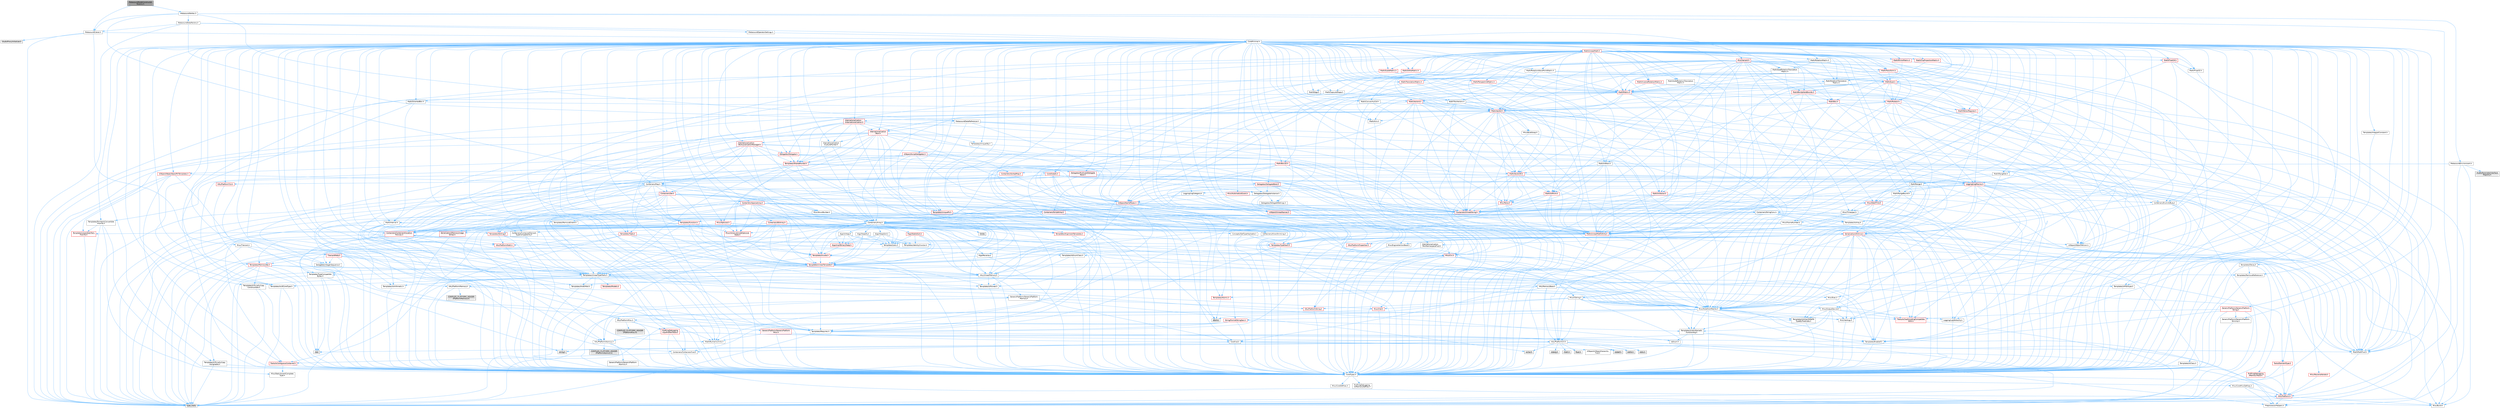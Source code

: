 digraph "MetasoundNodeConstructorParams.h"
{
 // INTERACTIVE_SVG=YES
 // LATEX_PDF_SIZE
  bgcolor="transparent";
  edge [fontname=Helvetica,fontsize=10,labelfontname=Helvetica,labelfontsize=10];
  node [fontname=Helvetica,fontsize=10,shape=box,height=0.2,width=0.4];
  Node1 [id="Node000001",label="MetasoundNodeConstructor\lParams.h",height=0.2,width=0.4,color="gray40", fillcolor="grey60", style="filled", fontcolor="black",tooltip=" "];
  Node1 -> Node2 [id="edge1_Node000001_Node000002",color="steelblue1",style="solid",tooltip=" "];
  Node2 [id="Node000002",label="MetasoundLiteral.h",height=0.2,width=0.4,color="grey40", fillcolor="white", style="filled",URL="$d3/d45/MetasoundLiteral_8h.html",tooltip=" "];
  Node2 -> Node3 [id="edge2_Node000002_Node000003",color="steelblue1",style="solid",tooltip=" "];
  Node3 [id="Node000003",label="CoreMinimal.h",height=0.2,width=0.4,color="grey40", fillcolor="white", style="filled",URL="$d7/d67/CoreMinimal_8h.html",tooltip=" "];
  Node3 -> Node4 [id="edge3_Node000003_Node000004",color="steelblue1",style="solid",tooltip=" "];
  Node4 [id="Node000004",label="CoreTypes.h",height=0.2,width=0.4,color="grey40", fillcolor="white", style="filled",URL="$dc/dec/CoreTypes_8h.html",tooltip=" "];
  Node4 -> Node5 [id="edge4_Node000004_Node000005",color="steelblue1",style="solid",tooltip=" "];
  Node5 [id="Node000005",label="HAL/Platform.h",height=0.2,width=0.4,color="red", fillcolor="#FFF0F0", style="filled",URL="$d9/dd0/Platform_8h.html",tooltip=" "];
  Node5 -> Node6 [id="edge5_Node000005_Node000006",color="steelblue1",style="solid",tooltip=" "];
  Node6 [id="Node000006",label="Misc/Build.h",height=0.2,width=0.4,color="grey40", fillcolor="white", style="filled",URL="$d3/dbb/Build_8h.html",tooltip=" "];
  Node5 -> Node8 [id="edge6_Node000005_Node000008",color="steelblue1",style="solid",tooltip=" "];
  Node8 [id="Node000008",label="type_traits",height=0.2,width=0.4,color="grey60", fillcolor="#E0E0E0", style="filled",tooltip=" "];
  Node5 -> Node9 [id="edge7_Node000005_Node000009",color="steelblue1",style="solid",tooltip=" "];
  Node9 [id="Node000009",label="PreprocessorHelpers.h",height=0.2,width=0.4,color="grey40", fillcolor="white", style="filled",URL="$db/ddb/PreprocessorHelpers_8h.html",tooltip=" "];
  Node4 -> Node15 [id="edge8_Node000004_Node000015",color="steelblue1",style="solid",tooltip=" "];
  Node15 [id="Node000015",label="ProfilingDebugging\l/UMemoryDefines.h",height=0.2,width=0.4,color="grey40", fillcolor="white", style="filled",URL="$d2/da2/UMemoryDefines_8h.html",tooltip=" "];
  Node4 -> Node16 [id="edge9_Node000004_Node000016",color="steelblue1",style="solid",tooltip=" "];
  Node16 [id="Node000016",label="Misc/CoreMiscDefines.h",height=0.2,width=0.4,color="grey40", fillcolor="white", style="filled",URL="$da/d38/CoreMiscDefines_8h.html",tooltip=" "];
  Node16 -> Node5 [id="edge10_Node000016_Node000005",color="steelblue1",style="solid",tooltip=" "];
  Node16 -> Node9 [id="edge11_Node000016_Node000009",color="steelblue1",style="solid",tooltip=" "];
  Node4 -> Node17 [id="edge12_Node000004_Node000017",color="steelblue1",style="solid",tooltip=" "];
  Node17 [id="Node000017",label="Misc/CoreDefines.h",height=0.2,width=0.4,color="grey40", fillcolor="white", style="filled",URL="$d3/dd2/CoreDefines_8h.html",tooltip=" "];
  Node3 -> Node18 [id="edge13_Node000003_Node000018",color="steelblue1",style="solid",tooltip=" "];
  Node18 [id="Node000018",label="CoreFwd.h",height=0.2,width=0.4,color="grey40", fillcolor="white", style="filled",URL="$d1/d1e/CoreFwd_8h.html",tooltip=" "];
  Node18 -> Node4 [id="edge14_Node000018_Node000004",color="steelblue1",style="solid",tooltip=" "];
  Node18 -> Node19 [id="edge15_Node000018_Node000019",color="steelblue1",style="solid",tooltip=" "];
  Node19 [id="Node000019",label="Containers/ContainersFwd.h",height=0.2,width=0.4,color="grey40", fillcolor="white", style="filled",URL="$d4/d0a/ContainersFwd_8h.html",tooltip=" "];
  Node19 -> Node5 [id="edge16_Node000019_Node000005",color="steelblue1",style="solid",tooltip=" "];
  Node19 -> Node4 [id="edge17_Node000019_Node000004",color="steelblue1",style="solid",tooltip=" "];
  Node19 -> Node20 [id="edge18_Node000019_Node000020",color="steelblue1",style="solid",tooltip=" "];
  Node20 [id="Node000020",label="Traits/IsContiguousContainer.h",height=0.2,width=0.4,color="red", fillcolor="#FFF0F0", style="filled",URL="$d5/d3c/IsContiguousContainer_8h.html",tooltip=" "];
  Node20 -> Node4 [id="edge19_Node000020_Node000004",color="steelblue1",style="solid",tooltip=" "];
  Node20 -> Node21 [id="edge20_Node000020_Node000021",color="steelblue1",style="solid",tooltip=" "];
  Node21 [id="Node000021",label="Misc/StaticAssertComplete\lType.h",height=0.2,width=0.4,color="grey40", fillcolor="white", style="filled",URL="$d5/d4e/StaticAssertCompleteType_8h.html",tooltip=" "];
  Node18 -> Node23 [id="edge21_Node000018_Node000023",color="steelblue1",style="solid",tooltip=" "];
  Node23 [id="Node000023",label="Math/MathFwd.h",height=0.2,width=0.4,color="grey40", fillcolor="white", style="filled",URL="$d2/d10/MathFwd_8h.html",tooltip=" "];
  Node23 -> Node5 [id="edge22_Node000023_Node000005",color="steelblue1",style="solid",tooltip=" "];
  Node18 -> Node24 [id="edge23_Node000018_Node000024",color="steelblue1",style="solid",tooltip=" "];
  Node24 [id="Node000024",label="UObject/UObjectHierarchy\lFwd.h",height=0.2,width=0.4,color="grey40", fillcolor="white", style="filled",URL="$d3/d13/UObjectHierarchyFwd_8h.html",tooltip=" "];
  Node3 -> Node24 [id="edge24_Node000003_Node000024",color="steelblue1",style="solid",tooltip=" "];
  Node3 -> Node19 [id="edge25_Node000003_Node000019",color="steelblue1",style="solid",tooltip=" "];
  Node3 -> Node25 [id="edge26_Node000003_Node000025",color="steelblue1",style="solid",tooltip=" "];
  Node25 [id="Node000025",label="Misc/VarArgs.h",height=0.2,width=0.4,color="grey40", fillcolor="white", style="filled",URL="$d5/d6f/VarArgs_8h.html",tooltip=" "];
  Node25 -> Node4 [id="edge27_Node000025_Node000004",color="steelblue1",style="solid",tooltip=" "];
  Node3 -> Node26 [id="edge28_Node000003_Node000026",color="steelblue1",style="solid",tooltip=" "];
  Node26 [id="Node000026",label="Logging/LogVerbosity.h",height=0.2,width=0.4,color="grey40", fillcolor="white", style="filled",URL="$d2/d8f/LogVerbosity_8h.html",tooltip=" "];
  Node26 -> Node4 [id="edge29_Node000026_Node000004",color="steelblue1",style="solid",tooltip=" "];
  Node3 -> Node27 [id="edge30_Node000003_Node000027",color="steelblue1",style="solid",tooltip=" "];
  Node27 [id="Node000027",label="Misc/OutputDevice.h",height=0.2,width=0.4,color="grey40", fillcolor="white", style="filled",URL="$d7/d32/OutputDevice_8h.html",tooltip=" "];
  Node27 -> Node18 [id="edge31_Node000027_Node000018",color="steelblue1",style="solid",tooltip=" "];
  Node27 -> Node4 [id="edge32_Node000027_Node000004",color="steelblue1",style="solid",tooltip=" "];
  Node27 -> Node26 [id="edge33_Node000027_Node000026",color="steelblue1",style="solid",tooltip=" "];
  Node27 -> Node25 [id="edge34_Node000027_Node000025",color="steelblue1",style="solid",tooltip=" "];
  Node27 -> Node28 [id="edge35_Node000027_Node000028",color="steelblue1",style="solid",tooltip=" "];
  Node28 [id="Node000028",label="Templates/IsArrayOrRefOf\lTypeByPredicate.h",height=0.2,width=0.4,color="grey40", fillcolor="white", style="filled",URL="$d6/da1/IsArrayOrRefOfTypeByPredicate_8h.html",tooltip=" "];
  Node28 -> Node4 [id="edge36_Node000028_Node000004",color="steelblue1",style="solid",tooltip=" "];
  Node27 -> Node29 [id="edge37_Node000027_Node000029",color="steelblue1",style="solid",tooltip=" "];
  Node29 [id="Node000029",label="Templates/IsValidVariadic\lFunctionArg.h",height=0.2,width=0.4,color="grey40", fillcolor="white", style="filled",URL="$d0/dc8/IsValidVariadicFunctionArg_8h.html",tooltip=" "];
  Node29 -> Node4 [id="edge38_Node000029_Node000004",color="steelblue1",style="solid",tooltip=" "];
  Node29 -> Node30 [id="edge39_Node000029_Node000030",color="steelblue1",style="solid",tooltip=" "];
  Node30 [id="Node000030",label="IsEnum.h",height=0.2,width=0.4,color="grey40", fillcolor="white", style="filled",URL="$d4/de5/IsEnum_8h.html",tooltip=" "];
  Node29 -> Node8 [id="edge40_Node000029_Node000008",color="steelblue1",style="solid",tooltip=" "];
  Node27 -> Node31 [id="edge41_Node000027_Node000031",color="steelblue1",style="solid",tooltip=" "];
  Node31 [id="Node000031",label="Traits/IsCharEncodingCompatible\lWith.h",height=0.2,width=0.4,color="red", fillcolor="#FFF0F0", style="filled",URL="$df/dd1/IsCharEncodingCompatibleWith_8h.html",tooltip=" "];
  Node31 -> Node8 [id="edge42_Node000031_Node000008",color="steelblue1",style="solid",tooltip=" "];
  Node3 -> Node33 [id="edge43_Node000003_Node000033",color="steelblue1",style="solid",tooltip=" "];
  Node33 [id="Node000033",label="HAL/PlatformCrt.h",height=0.2,width=0.4,color="grey40", fillcolor="white", style="filled",URL="$d8/d75/PlatformCrt_8h.html",tooltip=" "];
  Node33 -> Node34 [id="edge44_Node000033_Node000034",color="steelblue1",style="solid",tooltip=" "];
  Node34 [id="Node000034",label="new",height=0.2,width=0.4,color="grey60", fillcolor="#E0E0E0", style="filled",tooltip=" "];
  Node33 -> Node35 [id="edge45_Node000033_Node000035",color="steelblue1",style="solid",tooltip=" "];
  Node35 [id="Node000035",label="wchar.h",height=0.2,width=0.4,color="grey60", fillcolor="#E0E0E0", style="filled",tooltip=" "];
  Node33 -> Node36 [id="edge46_Node000033_Node000036",color="steelblue1",style="solid",tooltip=" "];
  Node36 [id="Node000036",label="stddef.h",height=0.2,width=0.4,color="grey60", fillcolor="#E0E0E0", style="filled",tooltip=" "];
  Node33 -> Node37 [id="edge47_Node000033_Node000037",color="steelblue1",style="solid",tooltip=" "];
  Node37 [id="Node000037",label="stdlib.h",height=0.2,width=0.4,color="grey60", fillcolor="#E0E0E0", style="filled",tooltip=" "];
  Node33 -> Node38 [id="edge48_Node000033_Node000038",color="steelblue1",style="solid",tooltip=" "];
  Node38 [id="Node000038",label="stdio.h",height=0.2,width=0.4,color="grey60", fillcolor="#E0E0E0", style="filled",tooltip=" "];
  Node33 -> Node39 [id="edge49_Node000033_Node000039",color="steelblue1",style="solid",tooltip=" "];
  Node39 [id="Node000039",label="stdarg.h",height=0.2,width=0.4,color="grey60", fillcolor="#E0E0E0", style="filled",tooltip=" "];
  Node33 -> Node40 [id="edge50_Node000033_Node000040",color="steelblue1",style="solid",tooltip=" "];
  Node40 [id="Node000040",label="math.h",height=0.2,width=0.4,color="grey60", fillcolor="#E0E0E0", style="filled",tooltip=" "];
  Node33 -> Node41 [id="edge51_Node000033_Node000041",color="steelblue1",style="solid",tooltip=" "];
  Node41 [id="Node000041",label="float.h",height=0.2,width=0.4,color="grey60", fillcolor="#E0E0E0", style="filled",tooltip=" "];
  Node33 -> Node42 [id="edge52_Node000033_Node000042",color="steelblue1",style="solid",tooltip=" "];
  Node42 [id="Node000042",label="string.h",height=0.2,width=0.4,color="grey60", fillcolor="#E0E0E0", style="filled",tooltip=" "];
  Node3 -> Node43 [id="edge53_Node000003_Node000043",color="steelblue1",style="solid",tooltip=" "];
  Node43 [id="Node000043",label="HAL/PlatformMisc.h",height=0.2,width=0.4,color="grey40", fillcolor="white", style="filled",URL="$d0/df5/PlatformMisc_8h.html",tooltip=" "];
  Node43 -> Node4 [id="edge54_Node000043_Node000004",color="steelblue1",style="solid",tooltip=" "];
  Node43 -> Node44 [id="edge55_Node000043_Node000044",color="steelblue1",style="solid",tooltip=" "];
  Node44 [id="Node000044",label="GenericPlatform/GenericPlatform\lMisc.h",height=0.2,width=0.4,color="red", fillcolor="#FFF0F0", style="filled",URL="$db/d9a/GenericPlatformMisc_8h.html",tooltip=" "];
  Node44 -> Node18 [id="edge56_Node000044_Node000018",color="steelblue1",style="solid",tooltip=" "];
  Node44 -> Node4 [id="edge57_Node000044_Node000004",color="steelblue1",style="solid",tooltip=" "];
  Node44 -> Node33 [id="edge58_Node000044_Node000033",color="steelblue1",style="solid",tooltip=" "];
  Node44 -> Node48 [id="edge59_Node000044_Node000048",color="steelblue1",style="solid",tooltip=" "];
  Node48 [id="Node000048",label="Math/NumericLimits.h",height=0.2,width=0.4,color="grey40", fillcolor="white", style="filled",URL="$df/d1b/NumericLimits_8h.html",tooltip=" "];
  Node48 -> Node4 [id="edge60_Node000048_Node000004",color="steelblue1",style="solid",tooltip=" "];
  Node43 -> Node53 [id="edge61_Node000043_Node000053",color="steelblue1",style="solid",tooltip=" "];
  Node53 [id="Node000053",label="COMPILED_PLATFORM_HEADER\l(PlatformMisc.h)",height=0.2,width=0.4,color="grey60", fillcolor="#E0E0E0", style="filled",tooltip=" "];
  Node43 -> Node54 [id="edge62_Node000043_Node000054",color="steelblue1",style="solid",tooltip=" "];
  Node54 [id="Node000054",label="ProfilingDebugging\l/CpuProfilerTrace.h",height=0.2,width=0.4,color="red", fillcolor="#FFF0F0", style="filled",URL="$da/dcb/CpuProfilerTrace_8h.html",tooltip=" "];
  Node54 -> Node4 [id="edge63_Node000054_Node000004",color="steelblue1",style="solid",tooltip=" "];
  Node54 -> Node19 [id="edge64_Node000054_Node000019",color="steelblue1",style="solid",tooltip=" "];
  Node54 -> Node55 [id="edge65_Node000054_Node000055",color="steelblue1",style="solid",tooltip=" "];
  Node55 [id="Node000055",label="HAL/PlatformAtomics.h",height=0.2,width=0.4,color="grey40", fillcolor="white", style="filled",URL="$d3/d36/PlatformAtomics_8h.html",tooltip=" "];
  Node55 -> Node4 [id="edge66_Node000055_Node000004",color="steelblue1",style="solid",tooltip=" "];
  Node55 -> Node56 [id="edge67_Node000055_Node000056",color="steelblue1",style="solid",tooltip=" "];
  Node56 [id="Node000056",label="GenericPlatform/GenericPlatform\lAtomics.h",height=0.2,width=0.4,color="grey40", fillcolor="white", style="filled",URL="$da/d72/GenericPlatformAtomics_8h.html",tooltip=" "];
  Node56 -> Node4 [id="edge68_Node000056_Node000004",color="steelblue1",style="solid",tooltip=" "];
  Node55 -> Node57 [id="edge69_Node000055_Node000057",color="steelblue1",style="solid",tooltip=" "];
  Node57 [id="Node000057",label="COMPILED_PLATFORM_HEADER\l(PlatformAtomics.h)",height=0.2,width=0.4,color="grey60", fillcolor="#E0E0E0", style="filled",tooltip=" "];
  Node54 -> Node9 [id="edge70_Node000054_Node000009",color="steelblue1",style="solid",tooltip=" "];
  Node54 -> Node6 [id="edge71_Node000054_Node000006",color="steelblue1",style="solid",tooltip=" "];
  Node3 -> Node62 [id="edge72_Node000003_Node000062",color="steelblue1",style="solid",tooltip=" "];
  Node62 [id="Node000062",label="Misc/AssertionMacros.h",height=0.2,width=0.4,color="grey40", fillcolor="white", style="filled",URL="$d0/dfa/AssertionMacros_8h.html",tooltip=" "];
  Node62 -> Node4 [id="edge73_Node000062_Node000004",color="steelblue1",style="solid",tooltip=" "];
  Node62 -> Node5 [id="edge74_Node000062_Node000005",color="steelblue1",style="solid",tooltip=" "];
  Node62 -> Node43 [id="edge75_Node000062_Node000043",color="steelblue1",style="solid",tooltip=" "];
  Node62 -> Node9 [id="edge76_Node000062_Node000009",color="steelblue1",style="solid",tooltip=" "];
  Node62 -> Node63 [id="edge77_Node000062_Node000063",color="steelblue1",style="solid",tooltip=" "];
  Node63 [id="Node000063",label="Templates/EnableIf.h",height=0.2,width=0.4,color="grey40", fillcolor="white", style="filled",URL="$d7/d60/EnableIf_8h.html",tooltip=" "];
  Node63 -> Node4 [id="edge78_Node000063_Node000004",color="steelblue1",style="solid",tooltip=" "];
  Node62 -> Node28 [id="edge79_Node000062_Node000028",color="steelblue1",style="solid",tooltip=" "];
  Node62 -> Node29 [id="edge80_Node000062_Node000029",color="steelblue1",style="solid",tooltip=" "];
  Node62 -> Node31 [id="edge81_Node000062_Node000031",color="steelblue1",style="solid",tooltip=" "];
  Node62 -> Node25 [id="edge82_Node000062_Node000025",color="steelblue1",style="solid",tooltip=" "];
  Node62 -> Node64 [id="edge83_Node000062_Node000064",color="steelblue1",style="solid",tooltip=" "];
  Node64 [id="Node000064",label="String/FormatStringSan.h",height=0.2,width=0.4,color="red", fillcolor="#FFF0F0", style="filled",URL="$d3/d8b/FormatStringSan_8h.html",tooltip=" "];
  Node64 -> Node8 [id="edge84_Node000064_Node000008",color="steelblue1",style="solid",tooltip=" "];
  Node64 -> Node4 [id="edge85_Node000064_Node000004",color="steelblue1",style="solid",tooltip=" "];
  Node64 -> Node65 [id="edge86_Node000064_Node000065",color="steelblue1",style="solid",tooltip=" "];
  Node65 [id="Node000065",label="Templates/Requires.h",height=0.2,width=0.4,color="grey40", fillcolor="white", style="filled",URL="$dc/d96/Requires_8h.html",tooltip=" "];
  Node65 -> Node63 [id="edge87_Node000065_Node000063",color="steelblue1",style="solid",tooltip=" "];
  Node65 -> Node8 [id="edge88_Node000065_Node000008",color="steelblue1",style="solid",tooltip=" "];
  Node64 -> Node29 [id="edge89_Node000064_Node000029",color="steelblue1",style="solid",tooltip=" "];
  Node64 -> Node19 [id="edge90_Node000064_Node000019",color="steelblue1",style="solid",tooltip=" "];
  Node62 -> Node70 [id="edge91_Node000062_Node000070",color="steelblue1",style="solid",tooltip=" "];
  Node70 [id="Node000070",label="atomic",height=0.2,width=0.4,color="grey60", fillcolor="#E0E0E0", style="filled",tooltip=" "];
  Node3 -> Node71 [id="edge92_Node000003_Node000071",color="steelblue1",style="solid",tooltip=" "];
  Node71 [id="Node000071",label="Templates/IsPointer.h",height=0.2,width=0.4,color="grey40", fillcolor="white", style="filled",URL="$d7/d05/IsPointer_8h.html",tooltip=" "];
  Node71 -> Node4 [id="edge93_Node000071_Node000004",color="steelblue1",style="solid",tooltip=" "];
  Node3 -> Node72 [id="edge94_Node000003_Node000072",color="steelblue1",style="solid",tooltip=" "];
  Node72 [id="Node000072",label="HAL/PlatformMemory.h",height=0.2,width=0.4,color="grey40", fillcolor="white", style="filled",URL="$de/d68/PlatformMemory_8h.html",tooltip=" "];
  Node72 -> Node4 [id="edge95_Node000072_Node000004",color="steelblue1",style="solid",tooltip=" "];
  Node72 -> Node73 [id="edge96_Node000072_Node000073",color="steelblue1",style="solid",tooltip=" "];
  Node73 [id="Node000073",label="GenericPlatform/GenericPlatform\lMemory.h",height=0.2,width=0.4,color="grey40", fillcolor="white", style="filled",URL="$dd/d22/GenericPlatformMemory_8h.html",tooltip=" "];
  Node73 -> Node18 [id="edge97_Node000073_Node000018",color="steelblue1",style="solid",tooltip=" "];
  Node73 -> Node4 [id="edge98_Node000073_Node000004",color="steelblue1",style="solid",tooltip=" "];
  Node73 -> Node74 [id="edge99_Node000073_Node000074",color="steelblue1",style="solid",tooltip=" "];
  Node74 [id="Node000074",label="HAL/PlatformString.h",height=0.2,width=0.4,color="red", fillcolor="#FFF0F0", style="filled",URL="$db/db5/PlatformString_8h.html",tooltip=" "];
  Node74 -> Node4 [id="edge100_Node000074_Node000004",color="steelblue1",style="solid",tooltip=" "];
  Node73 -> Node42 [id="edge101_Node000073_Node000042",color="steelblue1",style="solid",tooltip=" "];
  Node73 -> Node35 [id="edge102_Node000073_Node000035",color="steelblue1",style="solid",tooltip=" "];
  Node72 -> Node76 [id="edge103_Node000072_Node000076",color="steelblue1",style="solid",tooltip=" "];
  Node76 [id="Node000076",label="COMPILED_PLATFORM_HEADER\l(PlatformMemory.h)",height=0.2,width=0.4,color="grey60", fillcolor="#E0E0E0", style="filled",tooltip=" "];
  Node3 -> Node55 [id="edge104_Node000003_Node000055",color="steelblue1",style="solid",tooltip=" "];
  Node3 -> Node77 [id="edge105_Node000003_Node000077",color="steelblue1",style="solid",tooltip=" "];
  Node77 [id="Node000077",label="Misc/Exec.h",height=0.2,width=0.4,color="grey40", fillcolor="white", style="filled",URL="$de/ddb/Exec_8h.html",tooltip=" "];
  Node77 -> Node4 [id="edge106_Node000077_Node000004",color="steelblue1",style="solid",tooltip=" "];
  Node77 -> Node62 [id="edge107_Node000077_Node000062",color="steelblue1",style="solid",tooltip=" "];
  Node3 -> Node78 [id="edge108_Node000003_Node000078",color="steelblue1",style="solid",tooltip=" "];
  Node78 [id="Node000078",label="HAL/MemoryBase.h",height=0.2,width=0.4,color="grey40", fillcolor="white", style="filled",URL="$d6/d9f/MemoryBase_8h.html",tooltip=" "];
  Node78 -> Node4 [id="edge109_Node000078_Node000004",color="steelblue1",style="solid",tooltip=" "];
  Node78 -> Node55 [id="edge110_Node000078_Node000055",color="steelblue1",style="solid",tooltip=" "];
  Node78 -> Node33 [id="edge111_Node000078_Node000033",color="steelblue1",style="solid",tooltip=" "];
  Node78 -> Node77 [id="edge112_Node000078_Node000077",color="steelblue1",style="solid",tooltip=" "];
  Node78 -> Node27 [id="edge113_Node000078_Node000027",color="steelblue1",style="solid",tooltip=" "];
  Node78 -> Node79 [id="edge114_Node000078_Node000079",color="steelblue1",style="solid",tooltip=" "];
  Node79 [id="Node000079",label="Templates/Atomic.h",height=0.2,width=0.4,color="red", fillcolor="#FFF0F0", style="filled",URL="$d3/d91/Atomic_8h.html",tooltip=" "];
  Node79 -> Node70 [id="edge115_Node000079_Node000070",color="steelblue1",style="solid",tooltip=" "];
  Node3 -> Node88 [id="edge116_Node000003_Node000088",color="steelblue1",style="solid",tooltip=" "];
  Node88 [id="Node000088",label="HAL/UnrealMemory.h",height=0.2,width=0.4,color="grey40", fillcolor="white", style="filled",URL="$d9/d96/UnrealMemory_8h.html",tooltip=" "];
  Node88 -> Node4 [id="edge117_Node000088_Node000004",color="steelblue1",style="solid",tooltip=" "];
  Node88 -> Node73 [id="edge118_Node000088_Node000073",color="steelblue1",style="solid",tooltip=" "];
  Node88 -> Node78 [id="edge119_Node000088_Node000078",color="steelblue1",style="solid",tooltip=" "];
  Node88 -> Node72 [id="edge120_Node000088_Node000072",color="steelblue1",style="solid",tooltip=" "];
  Node88 -> Node89 [id="edge121_Node000088_Node000089",color="steelblue1",style="solid",tooltip=" "];
  Node89 [id="Node000089",label="ProfilingDebugging\l/MemoryTrace.h",height=0.2,width=0.4,color="red", fillcolor="#FFF0F0", style="filled",URL="$da/dd7/MemoryTrace_8h.html",tooltip=" "];
  Node89 -> Node5 [id="edge122_Node000089_Node000005",color="steelblue1",style="solid",tooltip=" "];
  Node88 -> Node71 [id="edge123_Node000088_Node000071",color="steelblue1",style="solid",tooltip=" "];
  Node3 -> Node90 [id="edge124_Node000003_Node000090",color="steelblue1",style="solid",tooltip=" "];
  Node90 [id="Node000090",label="Templates/IsArithmetic.h",height=0.2,width=0.4,color="grey40", fillcolor="white", style="filled",URL="$d2/d5d/IsArithmetic_8h.html",tooltip=" "];
  Node90 -> Node4 [id="edge125_Node000090_Node000004",color="steelblue1",style="solid",tooltip=" "];
  Node3 -> Node84 [id="edge126_Node000003_Node000084",color="steelblue1",style="solid",tooltip=" "];
  Node84 [id="Node000084",label="Templates/AndOrNot.h",height=0.2,width=0.4,color="grey40", fillcolor="white", style="filled",URL="$db/d0a/AndOrNot_8h.html",tooltip=" "];
  Node84 -> Node4 [id="edge127_Node000084_Node000004",color="steelblue1",style="solid",tooltip=" "];
  Node3 -> Node91 [id="edge128_Node000003_Node000091",color="steelblue1",style="solid",tooltip=" "];
  Node91 [id="Node000091",label="Templates/IsPODType.h",height=0.2,width=0.4,color="grey40", fillcolor="white", style="filled",URL="$d7/db1/IsPODType_8h.html",tooltip=" "];
  Node91 -> Node4 [id="edge129_Node000091_Node000004",color="steelblue1",style="solid",tooltip=" "];
  Node3 -> Node92 [id="edge130_Node000003_Node000092",color="steelblue1",style="solid",tooltip=" "];
  Node92 [id="Node000092",label="Templates/IsUECoreType.h",height=0.2,width=0.4,color="grey40", fillcolor="white", style="filled",URL="$d1/db8/IsUECoreType_8h.html",tooltip=" "];
  Node92 -> Node4 [id="edge131_Node000092_Node000004",color="steelblue1",style="solid",tooltip=" "];
  Node92 -> Node8 [id="edge132_Node000092_Node000008",color="steelblue1",style="solid",tooltip=" "];
  Node3 -> Node85 [id="edge133_Node000003_Node000085",color="steelblue1",style="solid",tooltip=" "];
  Node85 [id="Node000085",label="Templates/IsTriviallyCopy\lConstructible.h",height=0.2,width=0.4,color="grey40", fillcolor="white", style="filled",URL="$d3/d78/IsTriviallyCopyConstructible_8h.html",tooltip=" "];
  Node85 -> Node4 [id="edge134_Node000085_Node000004",color="steelblue1",style="solid",tooltip=" "];
  Node85 -> Node8 [id="edge135_Node000085_Node000008",color="steelblue1",style="solid",tooltip=" "];
  Node3 -> Node93 [id="edge136_Node000003_Node000093",color="steelblue1",style="solid",tooltip=" "];
  Node93 [id="Node000093",label="Templates/UnrealTypeTraits.h",height=0.2,width=0.4,color="grey40", fillcolor="white", style="filled",URL="$d2/d2d/UnrealTypeTraits_8h.html",tooltip=" "];
  Node93 -> Node4 [id="edge137_Node000093_Node000004",color="steelblue1",style="solid",tooltip=" "];
  Node93 -> Node71 [id="edge138_Node000093_Node000071",color="steelblue1",style="solid",tooltip=" "];
  Node93 -> Node62 [id="edge139_Node000093_Node000062",color="steelblue1",style="solid",tooltip=" "];
  Node93 -> Node84 [id="edge140_Node000093_Node000084",color="steelblue1",style="solid",tooltip=" "];
  Node93 -> Node63 [id="edge141_Node000093_Node000063",color="steelblue1",style="solid",tooltip=" "];
  Node93 -> Node90 [id="edge142_Node000093_Node000090",color="steelblue1",style="solid",tooltip=" "];
  Node93 -> Node30 [id="edge143_Node000093_Node000030",color="steelblue1",style="solid",tooltip=" "];
  Node93 -> Node94 [id="edge144_Node000093_Node000094",color="steelblue1",style="solid",tooltip=" "];
  Node94 [id="Node000094",label="Templates/Models.h",height=0.2,width=0.4,color="red", fillcolor="#FFF0F0", style="filled",URL="$d3/d0c/Models_8h.html",tooltip=" "];
  Node93 -> Node91 [id="edge145_Node000093_Node000091",color="steelblue1",style="solid",tooltip=" "];
  Node93 -> Node92 [id="edge146_Node000093_Node000092",color="steelblue1",style="solid",tooltip=" "];
  Node93 -> Node85 [id="edge147_Node000093_Node000085",color="steelblue1",style="solid",tooltip=" "];
  Node3 -> Node63 [id="edge148_Node000003_Node000063",color="steelblue1",style="solid",tooltip=" "];
  Node3 -> Node95 [id="edge149_Node000003_Node000095",color="steelblue1",style="solid",tooltip=" "];
  Node95 [id="Node000095",label="Templates/RemoveReference.h",height=0.2,width=0.4,color="grey40", fillcolor="white", style="filled",URL="$da/dbe/RemoveReference_8h.html",tooltip=" "];
  Node95 -> Node4 [id="edge150_Node000095_Node000004",color="steelblue1",style="solid",tooltip=" "];
  Node3 -> Node96 [id="edge151_Node000003_Node000096",color="steelblue1",style="solid",tooltip=" "];
  Node96 [id="Node000096",label="Templates/IntegralConstant.h",height=0.2,width=0.4,color="grey40", fillcolor="white", style="filled",URL="$db/d1b/IntegralConstant_8h.html",tooltip=" "];
  Node96 -> Node4 [id="edge152_Node000096_Node000004",color="steelblue1",style="solid",tooltip=" "];
  Node3 -> Node97 [id="edge153_Node000003_Node000097",color="steelblue1",style="solid",tooltip=" "];
  Node97 [id="Node000097",label="Templates/IsClass.h",height=0.2,width=0.4,color="grey40", fillcolor="white", style="filled",URL="$db/dcb/IsClass_8h.html",tooltip=" "];
  Node97 -> Node4 [id="edge154_Node000097_Node000004",color="steelblue1",style="solid",tooltip=" "];
  Node3 -> Node98 [id="edge155_Node000003_Node000098",color="steelblue1",style="solid",tooltip=" "];
  Node98 [id="Node000098",label="Templates/TypeCompatible\lBytes.h",height=0.2,width=0.4,color="grey40", fillcolor="white", style="filled",URL="$df/d0a/TypeCompatibleBytes_8h.html",tooltip=" "];
  Node98 -> Node4 [id="edge156_Node000098_Node000004",color="steelblue1",style="solid",tooltip=" "];
  Node98 -> Node42 [id="edge157_Node000098_Node000042",color="steelblue1",style="solid",tooltip=" "];
  Node98 -> Node34 [id="edge158_Node000098_Node000034",color="steelblue1",style="solid",tooltip=" "];
  Node98 -> Node8 [id="edge159_Node000098_Node000008",color="steelblue1",style="solid",tooltip=" "];
  Node3 -> Node20 [id="edge160_Node000003_Node000020",color="steelblue1",style="solid",tooltip=" "];
  Node3 -> Node99 [id="edge161_Node000003_Node000099",color="steelblue1",style="solid",tooltip=" "];
  Node99 [id="Node000099",label="Templates/UnrealTemplate.h",height=0.2,width=0.4,color="red", fillcolor="#FFF0F0", style="filled",URL="$d4/d24/UnrealTemplate_8h.html",tooltip=" "];
  Node99 -> Node4 [id="edge162_Node000099_Node000004",color="steelblue1",style="solid",tooltip=" "];
  Node99 -> Node71 [id="edge163_Node000099_Node000071",color="steelblue1",style="solid",tooltip=" "];
  Node99 -> Node88 [id="edge164_Node000099_Node000088",color="steelblue1",style="solid",tooltip=" "];
  Node99 -> Node93 [id="edge165_Node000099_Node000093",color="steelblue1",style="solid",tooltip=" "];
  Node99 -> Node95 [id="edge166_Node000099_Node000095",color="steelblue1",style="solid",tooltip=" "];
  Node99 -> Node65 [id="edge167_Node000099_Node000065",color="steelblue1",style="solid",tooltip=" "];
  Node99 -> Node98 [id="edge168_Node000099_Node000098",color="steelblue1",style="solid",tooltip=" "];
  Node99 -> Node20 [id="edge169_Node000099_Node000020",color="steelblue1",style="solid",tooltip=" "];
  Node99 -> Node8 [id="edge170_Node000099_Node000008",color="steelblue1",style="solid",tooltip=" "];
  Node3 -> Node48 [id="edge171_Node000003_Node000048",color="steelblue1",style="solid",tooltip=" "];
  Node3 -> Node103 [id="edge172_Node000003_Node000103",color="steelblue1",style="solid",tooltip=" "];
  Node103 [id="Node000103",label="HAL/PlatformMath.h",height=0.2,width=0.4,color="red", fillcolor="#FFF0F0", style="filled",URL="$dc/d53/PlatformMath_8h.html",tooltip=" "];
  Node103 -> Node4 [id="edge173_Node000103_Node000004",color="steelblue1",style="solid",tooltip=" "];
  Node3 -> Node86 [id="edge174_Node000003_Node000086",color="steelblue1",style="solid",tooltip=" "];
  Node86 [id="Node000086",label="Templates/IsTriviallyCopy\lAssignable.h",height=0.2,width=0.4,color="grey40", fillcolor="white", style="filled",URL="$d2/df2/IsTriviallyCopyAssignable_8h.html",tooltip=" "];
  Node86 -> Node4 [id="edge175_Node000086_Node000004",color="steelblue1",style="solid",tooltip=" "];
  Node86 -> Node8 [id="edge176_Node000086_Node000008",color="steelblue1",style="solid",tooltip=" "];
  Node3 -> Node111 [id="edge177_Node000003_Node000111",color="steelblue1",style="solid",tooltip=" "];
  Node111 [id="Node000111",label="Templates/MemoryOps.h",height=0.2,width=0.4,color="red", fillcolor="#FFF0F0", style="filled",URL="$db/dea/MemoryOps_8h.html",tooltip=" "];
  Node111 -> Node4 [id="edge178_Node000111_Node000004",color="steelblue1",style="solid",tooltip=" "];
  Node111 -> Node88 [id="edge179_Node000111_Node000088",color="steelblue1",style="solid",tooltip=" "];
  Node111 -> Node86 [id="edge180_Node000111_Node000086",color="steelblue1",style="solid",tooltip=" "];
  Node111 -> Node85 [id="edge181_Node000111_Node000085",color="steelblue1",style="solid",tooltip=" "];
  Node111 -> Node65 [id="edge182_Node000111_Node000065",color="steelblue1",style="solid",tooltip=" "];
  Node111 -> Node93 [id="edge183_Node000111_Node000093",color="steelblue1",style="solid",tooltip=" "];
  Node111 -> Node34 [id="edge184_Node000111_Node000034",color="steelblue1",style="solid",tooltip=" "];
  Node111 -> Node8 [id="edge185_Node000111_Node000008",color="steelblue1",style="solid",tooltip=" "];
  Node3 -> Node112 [id="edge186_Node000003_Node000112",color="steelblue1",style="solid",tooltip=" "];
  Node112 [id="Node000112",label="Containers/ContainerAllocation\lPolicies.h",height=0.2,width=0.4,color="red", fillcolor="#FFF0F0", style="filled",URL="$d7/dff/ContainerAllocationPolicies_8h.html",tooltip=" "];
  Node112 -> Node4 [id="edge187_Node000112_Node000004",color="steelblue1",style="solid",tooltip=" "];
  Node112 -> Node112 [id="edge188_Node000112_Node000112",color="steelblue1",style="solid",tooltip=" "];
  Node112 -> Node103 [id="edge189_Node000112_Node000103",color="steelblue1",style="solid",tooltip=" "];
  Node112 -> Node88 [id="edge190_Node000112_Node000088",color="steelblue1",style="solid",tooltip=" "];
  Node112 -> Node48 [id="edge191_Node000112_Node000048",color="steelblue1",style="solid",tooltip=" "];
  Node112 -> Node62 [id="edge192_Node000112_Node000062",color="steelblue1",style="solid",tooltip=" "];
  Node112 -> Node111 [id="edge193_Node000112_Node000111",color="steelblue1",style="solid",tooltip=" "];
  Node112 -> Node98 [id="edge194_Node000112_Node000098",color="steelblue1",style="solid",tooltip=" "];
  Node112 -> Node8 [id="edge195_Node000112_Node000008",color="steelblue1",style="solid",tooltip=" "];
  Node3 -> Node115 [id="edge196_Node000003_Node000115",color="steelblue1",style="solid",tooltip=" "];
  Node115 [id="Node000115",label="Templates/IsEnumClass.h",height=0.2,width=0.4,color="grey40", fillcolor="white", style="filled",URL="$d7/d15/IsEnumClass_8h.html",tooltip=" "];
  Node115 -> Node4 [id="edge197_Node000115_Node000004",color="steelblue1",style="solid",tooltip=" "];
  Node115 -> Node84 [id="edge198_Node000115_Node000084",color="steelblue1",style="solid",tooltip=" "];
  Node3 -> Node116 [id="edge199_Node000003_Node000116",color="steelblue1",style="solid",tooltip=" "];
  Node116 [id="Node000116",label="HAL/PlatformProperties.h",height=0.2,width=0.4,color="red", fillcolor="#FFF0F0", style="filled",URL="$d9/db0/PlatformProperties_8h.html",tooltip=" "];
  Node116 -> Node4 [id="edge200_Node000116_Node000004",color="steelblue1",style="solid",tooltip=" "];
  Node3 -> Node119 [id="edge201_Node000003_Node000119",color="steelblue1",style="solid",tooltip=" "];
  Node119 [id="Node000119",label="Misc/EngineVersionBase.h",height=0.2,width=0.4,color="grey40", fillcolor="white", style="filled",URL="$d5/d2b/EngineVersionBase_8h.html",tooltip=" "];
  Node119 -> Node4 [id="edge202_Node000119_Node000004",color="steelblue1",style="solid",tooltip=" "];
  Node3 -> Node120 [id="edge203_Node000003_Node000120",color="steelblue1",style="solid",tooltip=" "];
  Node120 [id="Node000120",label="Internationalization\l/TextNamespaceFwd.h",height=0.2,width=0.4,color="grey40", fillcolor="white", style="filled",URL="$d8/d97/TextNamespaceFwd_8h.html",tooltip=" "];
  Node120 -> Node4 [id="edge204_Node000120_Node000004",color="steelblue1",style="solid",tooltip=" "];
  Node3 -> Node121 [id="edge205_Node000003_Node000121",color="steelblue1",style="solid",tooltip=" "];
  Node121 [id="Node000121",label="Serialization/Archive.h",height=0.2,width=0.4,color="red", fillcolor="#FFF0F0", style="filled",URL="$d7/d3b/Archive_8h.html",tooltip=" "];
  Node121 -> Node18 [id="edge206_Node000121_Node000018",color="steelblue1",style="solid",tooltip=" "];
  Node121 -> Node4 [id="edge207_Node000121_Node000004",color="steelblue1",style="solid",tooltip=" "];
  Node121 -> Node116 [id="edge208_Node000121_Node000116",color="steelblue1",style="solid",tooltip=" "];
  Node121 -> Node120 [id="edge209_Node000121_Node000120",color="steelblue1",style="solid",tooltip=" "];
  Node121 -> Node23 [id="edge210_Node000121_Node000023",color="steelblue1",style="solid",tooltip=" "];
  Node121 -> Node62 [id="edge211_Node000121_Node000062",color="steelblue1",style="solid",tooltip=" "];
  Node121 -> Node6 [id="edge212_Node000121_Node000006",color="steelblue1",style="solid",tooltip=" "];
  Node121 -> Node119 [id="edge213_Node000121_Node000119",color="steelblue1",style="solid",tooltip=" "];
  Node121 -> Node25 [id="edge214_Node000121_Node000025",color="steelblue1",style="solid",tooltip=" "];
  Node121 -> Node63 [id="edge215_Node000121_Node000063",color="steelblue1",style="solid",tooltip=" "];
  Node121 -> Node28 [id="edge216_Node000121_Node000028",color="steelblue1",style="solid",tooltip=" "];
  Node121 -> Node115 [id="edge217_Node000121_Node000115",color="steelblue1",style="solid",tooltip=" "];
  Node121 -> Node29 [id="edge218_Node000121_Node000029",color="steelblue1",style="solid",tooltip=" "];
  Node121 -> Node99 [id="edge219_Node000121_Node000099",color="steelblue1",style="solid",tooltip=" "];
  Node121 -> Node31 [id="edge220_Node000121_Node000031",color="steelblue1",style="solid",tooltip=" "];
  Node121 -> Node124 [id="edge221_Node000121_Node000124",color="steelblue1",style="solid",tooltip=" "];
  Node124 [id="Node000124",label="UObject/ObjectVersion.h",height=0.2,width=0.4,color="grey40", fillcolor="white", style="filled",URL="$da/d63/ObjectVersion_8h.html",tooltip=" "];
  Node124 -> Node4 [id="edge222_Node000124_Node000004",color="steelblue1",style="solid",tooltip=" "];
  Node3 -> Node125 [id="edge223_Node000003_Node000125",color="steelblue1",style="solid",tooltip=" "];
  Node125 [id="Node000125",label="Templates/Less.h",height=0.2,width=0.4,color="grey40", fillcolor="white", style="filled",URL="$de/dc8/Less_8h.html",tooltip=" "];
  Node125 -> Node4 [id="edge224_Node000125_Node000004",color="steelblue1",style="solid",tooltip=" "];
  Node125 -> Node99 [id="edge225_Node000125_Node000099",color="steelblue1",style="solid",tooltip=" "];
  Node3 -> Node126 [id="edge226_Node000003_Node000126",color="steelblue1",style="solid",tooltip=" "];
  Node126 [id="Node000126",label="Templates/Sorting.h",height=0.2,width=0.4,color="red", fillcolor="#FFF0F0", style="filled",URL="$d3/d9e/Sorting_8h.html",tooltip=" "];
  Node126 -> Node4 [id="edge227_Node000126_Node000004",color="steelblue1",style="solid",tooltip=" "];
  Node126 -> Node103 [id="edge228_Node000126_Node000103",color="steelblue1",style="solid",tooltip=" "];
  Node126 -> Node125 [id="edge229_Node000126_Node000125",color="steelblue1",style="solid",tooltip=" "];
  Node3 -> Node137 [id="edge230_Node000003_Node000137",color="steelblue1",style="solid",tooltip=" "];
  Node137 [id="Node000137",label="Misc/Char.h",height=0.2,width=0.4,color="red", fillcolor="#FFF0F0", style="filled",URL="$d0/d58/Char_8h.html",tooltip=" "];
  Node137 -> Node4 [id="edge231_Node000137_Node000004",color="steelblue1",style="solid",tooltip=" "];
  Node137 -> Node8 [id="edge232_Node000137_Node000008",color="steelblue1",style="solid",tooltip=" "];
  Node3 -> Node140 [id="edge233_Node000003_Node000140",color="steelblue1",style="solid",tooltip=" "];
  Node140 [id="Node000140",label="GenericPlatform/GenericPlatform\lStricmp.h",height=0.2,width=0.4,color="grey40", fillcolor="white", style="filled",URL="$d2/d86/GenericPlatformStricmp_8h.html",tooltip=" "];
  Node140 -> Node4 [id="edge234_Node000140_Node000004",color="steelblue1",style="solid",tooltip=" "];
  Node3 -> Node141 [id="edge235_Node000003_Node000141",color="steelblue1",style="solid",tooltip=" "];
  Node141 [id="Node000141",label="GenericPlatform/GenericPlatform\lString.h",height=0.2,width=0.4,color="red", fillcolor="#FFF0F0", style="filled",URL="$dd/d20/GenericPlatformString_8h.html",tooltip=" "];
  Node141 -> Node4 [id="edge236_Node000141_Node000004",color="steelblue1",style="solid",tooltip=" "];
  Node141 -> Node140 [id="edge237_Node000141_Node000140",color="steelblue1",style="solid",tooltip=" "];
  Node141 -> Node63 [id="edge238_Node000141_Node000063",color="steelblue1",style="solid",tooltip=" "];
  Node141 -> Node31 [id="edge239_Node000141_Node000031",color="steelblue1",style="solid",tooltip=" "];
  Node141 -> Node8 [id="edge240_Node000141_Node000008",color="steelblue1",style="solid",tooltip=" "];
  Node3 -> Node74 [id="edge241_Node000003_Node000074",color="steelblue1",style="solid",tooltip=" "];
  Node3 -> Node144 [id="edge242_Node000003_Node000144",color="steelblue1",style="solid",tooltip=" "];
  Node144 [id="Node000144",label="Misc/CString.h",height=0.2,width=0.4,color="grey40", fillcolor="white", style="filled",URL="$d2/d49/CString_8h.html",tooltip=" "];
  Node144 -> Node4 [id="edge243_Node000144_Node000004",color="steelblue1",style="solid",tooltip=" "];
  Node144 -> Node33 [id="edge244_Node000144_Node000033",color="steelblue1",style="solid",tooltip=" "];
  Node144 -> Node74 [id="edge245_Node000144_Node000074",color="steelblue1",style="solid",tooltip=" "];
  Node144 -> Node62 [id="edge246_Node000144_Node000062",color="steelblue1",style="solid",tooltip=" "];
  Node144 -> Node137 [id="edge247_Node000144_Node000137",color="steelblue1",style="solid",tooltip=" "];
  Node144 -> Node25 [id="edge248_Node000144_Node000025",color="steelblue1",style="solid",tooltip=" "];
  Node144 -> Node28 [id="edge249_Node000144_Node000028",color="steelblue1",style="solid",tooltip=" "];
  Node144 -> Node29 [id="edge250_Node000144_Node000029",color="steelblue1",style="solid",tooltip=" "];
  Node144 -> Node31 [id="edge251_Node000144_Node000031",color="steelblue1",style="solid",tooltip=" "];
  Node3 -> Node145 [id="edge252_Node000003_Node000145",color="steelblue1",style="solid",tooltip=" "];
  Node145 [id="Node000145",label="Misc/Crc.h",height=0.2,width=0.4,color="red", fillcolor="#FFF0F0", style="filled",URL="$d4/dd2/Crc_8h.html",tooltip=" "];
  Node145 -> Node4 [id="edge253_Node000145_Node000004",color="steelblue1",style="solid",tooltip=" "];
  Node145 -> Node74 [id="edge254_Node000145_Node000074",color="steelblue1",style="solid",tooltip=" "];
  Node145 -> Node62 [id="edge255_Node000145_Node000062",color="steelblue1",style="solid",tooltip=" "];
  Node145 -> Node144 [id="edge256_Node000145_Node000144",color="steelblue1",style="solid",tooltip=" "];
  Node145 -> Node137 [id="edge257_Node000145_Node000137",color="steelblue1",style="solid",tooltip=" "];
  Node145 -> Node93 [id="edge258_Node000145_Node000093",color="steelblue1",style="solid",tooltip=" "];
  Node3 -> Node136 [id="edge259_Node000003_Node000136",color="steelblue1",style="solid",tooltip=" "];
  Node136 [id="Node000136",label="Math/UnrealMathUtility.h",height=0.2,width=0.4,color="red", fillcolor="#FFF0F0", style="filled",URL="$db/db8/UnrealMathUtility_8h.html",tooltip=" "];
  Node136 -> Node4 [id="edge260_Node000136_Node000004",color="steelblue1",style="solid",tooltip=" "];
  Node136 -> Node62 [id="edge261_Node000136_Node000062",color="steelblue1",style="solid",tooltip=" "];
  Node136 -> Node103 [id="edge262_Node000136_Node000103",color="steelblue1",style="solid",tooltip=" "];
  Node136 -> Node23 [id="edge263_Node000136_Node000023",color="steelblue1",style="solid",tooltip=" "];
  Node136 -> Node65 [id="edge264_Node000136_Node000065",color="steelblue1",style="solid",tooltip=" "];
  Node3 -> Node146 [id="edge265_Node000003_Node000146",color="steelblue1",style="solid",tooltip=" "];
  Node146 [id="Node000146",label="Containers/UnrealString.h",height=0.2,width=0.4,color="red", fillcolor="#FFF0F0", style="filled",URL="$d5/dba/UnrealString_8h.html",tooltip=" "];
  Node3 -> Node150 [id="edge266_Node000003_Node000150",color="steelblue1",style="solid",tooltip=" "];
  Node150 [id="Node000150",label="Containers/Array.h",height=0.2,width=0.4,color="grey40", fillcolor="white", style="filled",URL="$df/dd0/Array_8h.html",tooltip=" "];
  Node150 -> Node4 [id="edge267_Node000150_Node000004",color="steelblue1",style="solid",tooltip=" "];
  Node150 -> Node62 [id="edge268_Node000150_Node000062",color="steelblue1",style="solid",tooltip=" "];
  Node150 -> Node151 [id="edge269_Node000150_Node000151",color="steelblue1",style="solid",tooltip=" "];
  Node151 [id="Node000151",label="Misc/IntrusiveUnsetOptional\lState.h",height=0.2,width=0.4,color="red", fillcolor="#FFF0F0", style="filled",URL="$d2/d0a/IntrusiveUnsetOptionalState_8h.html",tooltip=" "];
  Node150 -> Node153 [id="edge270_Node000150_Node000153",color="steelblue1",style="solid",tooltip=" "];
  Node153 [id="Node000153",label="Misc/ReverseIterate.h",height=0.2,width=0.4,color="red", fillcolor="#FFF0F0", style="filled",URL="$db/de3/ReverseIterate_8h.html",tooltip=" "];
  Node153 -> Node5 [id="edge271_Node000153_Node000005",color="steelblue1",style="solid",tooltip=" "];
  Node150 -> Node88 [id="edge272_Node000150_Node000088",color="steelblue1",style="solid",tooltip=" "];
  Node150 -> Node93 [id="edge273_Node000150_Node000093",color="steelblue1",style="solid",tooltip=" "];
  Node150 -> Node99 [id="edge274_Node000150_Node000099",color="steelblue1",style="solid",tooltip=" "];
  Node150 -> Node155 [id="edge275_Node000150_Node000155",color="steelblue1",style="solid",tooltip=" "];
  Node155 [id="Node000155",label="Containers/AllowShrinking.h",height=0.2,width=0.4,color="grey40", fillcolor="white", style="filled",URL="$d7/d1a/AllowShrinking_8h.html",tooltip=" "];
  Node155 -> Node4 [id="edge276_Node000155_Node000004",color="steelblue1",style="solid",tooltip=" "];
  Node150 -> Node112 [id="edge277_Node000150_Node000112",color="steelblue1",style="solid",tooltip=" "];
  Node150 -> Node156 [id="edge278_Node000150_Node000156",color="steelblue1",style="solid",tooltip=" "];
  Node156 [id="Node000156",label="Containers/ContainerElement\lTypeCompatibility.h",height=0.2,width=0.4,color="grey40", fillcolor="white", style="filled",URL="$df/ddf/ContainerElementTypeCompatibility_8h.html",tooltip=" "];
  Node156 -> Node4 [id="edge279_Node000156_Node000004",color="steelblue1",style="solid",tooltip=" "];
  Node156 -> Node93 [id="edge280_Node000156_Node000093",color="steelblue1",style="solid",tooltip=" "];
  Node150 -> Node121 [id="edge281_Node000150_Node000121",color="steelblue1",style="solid",tooltip=" "];
  Node150 -> Node157 [id="edge282_Node000150_Node000157",color="steelblue1",style="solid",tooltip=" "];
  Node157 [id="Node000157",label="Serialization/MemoryImage\lWriter.h",height=0.2,width=0.4,color="red", fillcolor="#FFF0F0", style="filled",URL="$d0/d08/MemoryImageWriter_8h.html",tooltip=" "];
  Node157 -> Node4 [id="edge283_Node000157_Node000004",color="steelblue1",style="solid",tooltip=" "];
  Node150 -> Node166 [id="edge284_Node000150_Node000166",color="steelblue1",style="solid",tooltip=" "];
  Node166 [id="Node000166",label="Algo/Heapify.h",height=0.2,width=0.4,color="grey40", fillcolor="white", style="filled",URL="$d0/d2a/Heapify_8h.html",tooltip=" "];
  Node166 -> Node133 [id="edge285_Node000166_Node000133",color="steelblue1",style="solid",tooltip=" "];
  Node133 [id="Node000133",label="Algo/Impl/BinaryHeap.h",height=0.2,width=0.4,color="red", fillcolor="#FFF0F0", style="filled",URL="$d7/da3/Algo_2Impl_2BinaryHeap_8h.html",tooltip=" "];
  Node133 -> Node129 [id="edge286_Node000133_Node000129",color="steelblue1",style="solid",tooltip=" "];
  Node129 [id="Node000129",label="Templates/Invoke.h",height=0.2,width=0.4,color="red", fillcolor="#FFF0F0", style="filled",URL="$d7/deb/Invoke_8h.html",tooltip=" "];
  Node129 -> Node4 [id="edge287_Node000129_Node000004",color="steelblue1",style="solid",tooltip=" "];
  Node129 -> Node99 [id="edge288_Node000129_Node000099",color="steelblue1",style="solid",tooltip=" "];
  Node129 -> Node8 [id="edge289_Node000129_Node000008",color="steelblue1",style="solid",tooltip=" "];
  Node133 -> Node8 [id="edge290_Node000133_Node000008",color="steelblue1",style="solid",tooltip=" "];
  Node166 -> Node128 [id="edge291_Node000166_Node000128",color="steelblue1",style="solid",tooltip=" "];
  Node128 [id="Node000128",label="Templates/IdentityFunctor.h",height=0.2,width=0.4,color="grey40", fillcolor="white", style="filled",URL="$d7/d2e/IdentityFunctor_8h.html",tooltip=" "];
  Node128 -> Node5 [id="edge292_Node000128_Node000005",color="steelblue1",style="solid",tooltip=" "];
  Node166 -> Node129 [id="edge293_Node000166_Node000129",color="steelblue1",style="solid",tooltip=" "];
  Node166 -> Node125 [id="edge294_Node000166_Node000125",color="steelblue1",style="solid",tooltip=" "];
  Node166 -> Node99 [id="edge295_Node000166_Node000099",color="steelblue1",style="solid",tooltip=" "];
  Node150 -> Node167 [id="edge296_Node000150_Node000167",color="steelblue1",style="solid",tooltip=" "];
  Node167 [id="Node000167",label="Algo/HeapSort.h",height=0.2,width=0.4,color="grey40", fillcolor="white", style="filled",URL="$d3/d92/HeapSort_8h.html",tooltip=" "];
  Node167 -> Node133 [id="edge297_Node000167_Node000133",color="steelblue1",style="solid",tooltip=" "];
  Node167 -> Node128 [id="edge298_Node000167_Node000128",color="steelblue1",style="solid",tooltip=" "];
  Node167 -> Node125 [id="edge299_Node000167_Node000125",color="steelblue1",style="solid",tooltip=" "];
  Node167 -> Node99 [id="edge300_Node000167_Node000099",color="steelblue1",style="solid",tooltip=" "];
  Node150 -> Node168 [id="edge301_Node000150_Node000168",color="steelblue1",style="solid",tooltip=" "];
  Node168 [id="Node000168",label="Algo/IsHeap.h",height=0.2,width=0.4,color="grey40", fillcolor="white", style="filled",URL="$de/d32/IsHeap_8h.html",tooltip=" "];
  Node168 -> Node133 [id="edge302_Node000168_Node000133",color="steelblue1",style="solid",tooltip=" "];
  Node168 -> Node128 [id="edge303_Node000168_Node000128",color="steelblue1",style="solid",tooltip=" "];
  Node168 -> Node129 [id="edge304_Node000168_Node000129",color="steelblue1",style="solid",tooltip=" "];
  Node168 -> Node125 [id="edge305_Node000168_Node000125",color="steelblue1",style="solid",tooltip=" "];
  Node168 -> Node99 [id="edge306_Node000168_Node000099",color="steelblue1",style="solid",tooltip=" "];
  Node150 -> Node133 [id="edge307_Node000150_Node000133",color="steelblue1",style="solid",tooltip=" "];
  Node150 -> Node169 [id="edge308_Node000150_Node000169",color="steelblue1",style="solid",tooltip=" "];
  Node169 [id="Node000169",label="Algo/StableSort.h",height=0.2,width=0.4,color="red", fillcolor="#FFF0F0", style="filled",URL="$d7/d3c/StableSort_8h.html",tooltip=" "];
  Node169 -> Node128 [id="edge309_Node000169_Node000128",color="steelblue1",style="solid",tooltip=" "];
  Node169 -> Node129 [id="edge310_Node000169_Node000129",color="steelblue1",style="solid",tooltip=" "];
  Node169 -> Node125 [id="edge311_Node000169_Node000125",color="steelblue1",style="solid",tooltip=" "];
  Node169 -> Node99 [id="edge312_Node000169_Node000099",color="steelblue1",style="solid",tooltip=" "];
  Node150 -> Node171 [id="edge313_Node000150_Node000171",color="steelblue1",style="solid",tooltip=" "];
  Node171 [id="Node000171",label="Concepts/GetTypeHashable.h",height=0.2,width=0.4,color="grey40", fillcolor="white", style="filled",URL="$d3/da2/GetTypeHashable_8h.html",tooltip=" "];
  Node171 -> Node4 [id="edge314_Node000171_Node000004",color="steelblue1",style="solid",tooltip=" "];
  Node171 -> Node162 [id="edge315_Node000171_Node000162",color="steelblue1",style="solid",tooltip=" "];
  Node162 [id="Node000162",label="Templates/TypeHash.h",height=0.2,width=0.4,color="red", fillcolor="#FFF0F0", style="filled",URL="$d1/d62/TypeHash_8h.html",tooltip=" "];
  Node162 -> Node4 [id="edge316_Node000162_Node000004",color="steelblue1",style="solid",tooltip=" "];
  Node162 -> Node65 [id="edge317_Node000162_Node000065",color="steelblue1",style="solid",tooltip=" "];
  Node162 -> Node145 [id="edge318_Node000162_Node000145",color="steelblue1",style="solid",tooltip=" "];
  Node162 -> Node8 [id="edge319_Node000162_Node000008",color="steelblue1",style="solid",tooltip=" "];
  Node150 -> Node128 [id="edge320_Node000150_Node000128",color="steelblue1",style="solid",tooltip=" "];
  Node150 -> Node129 [id="edge321_Node000150_Node000129",color="steelblue1",style="solid",tooltip=" "];
  Node150 -> Node125 [id="edge322_Node000150_Node000125",color="steelblue1",style="solid",tooltip=" "];
  Node150 -> Node172 [id="edge323_Node000150_Node000172",color="steelblue1",style="solid",tooltip=" "];
  Node172 [id="Node000172",label="Templates/LosesQualifiers\lFromTo.h",height=0.2,width=0.4,color="red", fillcolor="#FFF0F0", style="filled",URL="$d2/db3/LosesQualifiersFromTo_8h.html",tooltip=" "];
  Node172 -> Node8 [id="edge324_Node000172_Node000008",color="steelblue1",style="solid",tooltip=" "];
  Node150 -> Node65 [id="edge325_Node000150_Node000065",color="steelblue1",style="solid",tooltip=" "];
  Node150 -> Node126 [id="edge326_Node000150_Node000126",color="steelblue1",style="solid",tooltip=" "];
  Node150 -> Node173 [id="edge327_Node000150_Node000173",color="steelblue1",style="solid",tooltip=" "];
  Node173 [id="Node000173",label="Templates/AlignmentTemplates.h",height=0.2,width=0.4,color="red", fillcolor="#FFF0F0", style="filled",URL="$dd/d32/AlignmentTemplates_8h.html",tooltip=" "];
  Node173 -> Node4 [id="edge328_Node000173_Node000004",color="steelblue1",style="solid",tooltip=" "];
  Node173 -> Node71 [id="edge329_Node000173_Node000071",color="steelblue1",style="solid",tooltip=" "];
  Node150 -> Node46 [id="edge330_Node000150_Node000046",color="steelblue1",style="solid",tooltip=" "];
  Node46 [id="Node000046",label="Traits/ElementType.h",height=0.2,width=0.4,color="red", fillcolor="#FFF0F0", style="filled",URL="$d5/d4f/ElementType_8h.html",tooltip=" "];
  Node46 -> Node5 [id="edge331_Node000046_Node000005",color="steelblue1",style="solid",tooltip=" "];
  Node46 -> Node8 [id="edge332_Node000046_Node000008",color="steelblue1",style="solid",tooltip=" "];
  Node150 -> Node109 [id="edge333_Node000150_Node000109",color="steelblue1",style="solid",tooltip=" "];
  Node109 [id="Node000109",label="limits",height=0.2,width=0.4,color="grey60", fillcolor="#E0E0E0", style="filled",tooltip=" "];
  Node150 -> Node8 [id="edge334_Node000150_Node000008",color="steelblue1",style="solid",tooltip=" "];
  Node3 -> Node174 [id="edge335_Node000003_Node000174",color="steelblue1",style="solid",tooltip=" "];
  Node174 [id="Node000174",label="Misc/FrameNumber.h",height=0.2,width=0.4,color="grey40", fillcolor="white", style="filled",URL="$dd/dbd/FrameNumber_8h.html",tooltip=" "];
  Node174 -> Node4 [id="edge336_Node000174_Node000004",color="steelblue1",style="solid",tooltip=" "];
  Node174 -> Node48 [id="edge337_Node000174_Node000048",color="steelblue1",style="solid",tooltip=" "];
  Node174 -> Node136 [id="edge338_Node000174_Node000136",color="steelblue1",style="solid",tooltip=" "];
  Node174 -> Node63 [id="edge339_Node000174_Node000063",color="steelblue1",style="solid",tooltip=" "];
  Node174 -> Node93 [id="edge340_Node000174_Node000093",color="steelblue1",style="solid",tooltip=" "];
  Node3 -> Node175 [id="edge341_Node000003_Node000175",color="steelblue1",style="solid",tooltip=" "];
  Node175 [id="Node000175",label="Misc/Timespan.h",height=0.2,width=0.4,color="grey40", fillcolor="white", style="filled",URL="$da/dd9/Timespan_8h.html",tooltip=" "];
  Node175 -> Node4 [id="edge342_Node000175_Node000004",color="steelblue1",style="solid",tooltip=" "];
  Node175 -> Node176 [id="edge343_Node000175_Node000176",color="steelblue1",style="solid",tooltip=" "];
  Node176 [id="Node000176",label="Math/Interval.h",height=0.2,width=0.4,color="grey40", fillcolor="white", style="filled",URL="$d1/d55/Interval_8h.html",tooltip=" "];
  Node176 -> Node4 [id="edge344_Node000176_Node000004",color="steelblue1",style="solid",tooltip=" "];
  Node176 -> Node90 [id="edge345_Node000176_Node000090",color="steelblue1",style="solid",tooltip=" "];
  Node176 -> Node93 [id="edge346_Node000176_Node000093",color="steelblue1",style="solid",tooltip=" "];
  Node176 -> Node48 [id="edge347_Node000176_Node000048",color="steelblue1",style="solid",tooltip=" "];
  Node176 -> Node136 [id="edge348_Node000176_Node000136",color="steelblue1",style="solid",tooltip=" "];
  Node175 -> Node136 [id="edge349_Node000175_Node000136",color="steelblue1",style="solid",tooltip=" "];
  Node175 -> Node62 [id="edge350_Node000175_Node000062",color="steelblue1",style="solid",tooltip=" "];
  Node3 -> Node177 [id="edge351_Node000003_Node000177",color="steelblue1",style="solid",tooltip=" "];
  Node177 [id="Node000177",label="Containers/StringConv.h",height=0.2,width=0.4,color="grey40", fillcolor="white", style="filled",URL="$d3/ddf/StringConv_8h.html",tooltip=" "];
  Node177 -> Node4 [id="edge352_Node000177_Node000004",color="steelblue1",style="solid",tooltip=" "];
  Node177 -> Node62 [id="edge353_Node000177_Node000062",color="steelblue1",style="solid",tooltip=" "];
  Node177 -> Node112 [id="edge354_Node000177_Node000112",color="steelblue1",style="solid",tooltip=" "];
  Node177 -> Node150 [id="edge355_Node000177_Node000150",color="steelblue1",style="solid",tooltip=" "];
  Node177 -> Node144 [id="edge356_Node000177_Node000144",color="steelblue1",style="solid",tooltip=" "];
  Node177 -> Node178 [id="edge357_Node000177_Node000178",color="steelblue1",style="solid",tooltip=" "];
  Node178 [id="Node000178",label="Templates/IsArray.h",height=0.2,width=0.4,color="grey40", fillcolor="white", style="filled",URL="$d8/d8d/IsArray_8h.html",tooltip=" "];
  Node178 -> Node4 [id="edge358_Node000178_Node000004",color="steelblue1",style="solid",tooltip=" "];
  Node177 -> Node99 [id="edge359_Node000177_Node000099",color="steelblue1",style="solid",tooltip=" "];
  Node177 -> Node93 [id="edge360_Node000177_Node000093",color="steelblue1",style="solid",tooltip=" "];
  Node177 -> Node46 [id="edge361_Node000177_Node000046",color="steelblue1",style="solid",tooltip=" "];
  Node177 -> Node31 [id="edge362_Node000177_Node000031",color="steelblue1",style="solid",tooltip=" "];
  Node177 -> Node20 [id="edge363_Node000177_Node000020",color="steelblue1",style="solid",tooltip=" "];
  Node177 -> Node8 [id="edge364_Node000177_Node000008",color="steelblue1",style="solid",tooltip=" "];
  Node3 -> Node179 [id="edge365_Node000003_Node000179",color="steelblue1",style="solid",tooltip=" "];
  Node179 [id="Node000179",label="UObject/UnrealNames.h",height=0.2,width=0.4,color="red", fillcolor="#FFF0F0", style="filled",URL="$d8/db1/UnrealNames_8h.html",tooltip=" "];
  Node179 -> Node4 [id="edge366_Node000179_Node000004",color="steelblue1",style="solid",tooltip=" "];
  Node3 -> Node181 [id="edge367_Node000003_Node000181",color="steelblue1",style="solid",tooltip=" "];
  Node181 [id="Node000181",label="UObject/NameTypes.h",height=0.2,width=0.4,color="red", fillcolor="#FFF0F0", style="filled",URL="$d6/d35/NameTypes_8h.html",tooltip=" "];
  Node181 -> Node4 [id="edge368_Node000181_Node000004",color="steelblue1",style="solid",tooltip=" "];
  Node181 -> Node62 [id="edge369_Node000181_Node000062",color="steelblue1",style="solid",tooltip=" "];
  Node181 -> Node88 [id="edge370_Node000181_Node000088",color="steelblue1",style="solid",tooltip=" "];
  Node181 -> Node93 [id="edge371_Node000181_Node000093",color="steelblue1",style="solid",tooltip=" "];
  Node181 -> Node99 [id="edge372_Node000181_Node000099",color="steelblue1",style="solid",tooltip=" "];
  Node181 -> Node146 [id="edge373_Node000181_Node000146",color="steelblue1",style="solid",tooltip=" "];
  Node181 -> Node177 [id="edge374_Node000181_Node000177",color="steelblue1",style="solid",tooltip=" "];
  Node181 -> Node179 [id="edge375_Node000181_Node000179",color="steelblue1",style="solid",tooltip=" "];
  Node181 -> Node79 [id="edge376_Node000181_Node000079",color="steelblue1",style="solid",tooltip=" "];
  Node181 -> Node151 [id="edge377_Node000181_Node000151",color="steelblue1",style="solid",tooltip=" "];
  Node3 -> Node189 [id="edge378_Node000003_Node000189",color="steelblue1",style="solid",tooltip=" "];
  Node189 [id="Node000189",label="Misc/Parse.h",height=0.2,width=0.4,color="red", fillcolor="#FFF0F0", style="filled",URL="$dc/d71/Parse_8h.html",tooltip=" "];
  Node189 -> Node146 [id="edge379_Node000189_Node000146",color="steelblue1",style="solid",tooltip=" "];
  Node189 -> Node4 [id="edge380_Node000189_Node000004",color="steelblue1",style="solid",tooltip=" "];
  Node189 -> Node33 [id="edge381_Node000189_Node000033",color="steelblue1",style="solid",tooltip=" "];
  Node189 -> Node6 [id="edge382_Node000189_Node000006",color="steelblue1",style="solid",tooltip=" "];
  Node189 -> Node190 [id="edge383_Node000189_Node000190",color="steelblue1",style="solid",tooltip=" "];
  Node190 [id="Node000190",label="Templates/Function.h",height=0.2,width=0.4,color="red", fillcolor="#FFF0F0", style="filled",URL="$df/df5/Function_8h.html",tooltip=" "];
  Node190 -> Node4 [id="edge384_Node000190_Node000004",color="steelblue1",style="solid",tooltip=" "];
  Node190 -> Node62 [id="edge385_Node000190_Node000062",color="steelblue1",style="solid",tooltip=" "];
  Node190 -> Node151 [id="edge386_Node000190_Node000151",color="steelblue1",style="solid",tooltip=" "];
  Node190 -> Node88 [id="edge387_Node000190_Node000088",color="steelblue1",style="solid",tooltip=" "];
  Node190 -> Node93 [id="edge388_Node000190_Node000093",color="steelblue1",style="solid",tooltip=" "];
  Node190 -> Node129 [id="edge389_Node000190_Node000129",color="steelblue1",style="solid",tooltip=" "];
  Node190 -> Node99 [id="edge390_Node000190_Node000099",color="steelblue1",style="solid",tooltip=" "];
  Node190 -> Node65 [id="edge391_Node000190_Node000065",color="steelblue1",style="solid",tooltip=" "];
  Node190 -> Node136 [id="edge392_Node000190_Node000136",color="steelblue1",style="solid",tooltip=" "];
  Node190 -> Node34 [id="edge393_Node000190_Node000034",color="steelblue1",style="solid",tooltip=" "];
  Node190 -> Node8 [id="edge394_Node000190_Node000008",color="steelblue1",style="solid",tooltip=" "];
  Node3 -> Node173 [id="edge395_Node000003_Node000173",color="steelblue1",style="solid",tooltip=" "];
  Node3 -> Node192 [id="edge396_Node000003_Node000192",color="steelblue1",style="solid",tooltip=" "];
  Node192 [id="Node000192",label="Misc/StructBuilder.h",height=0.2,width=0.4,color="grey40", fillcolor="white", style="filled",URL="$d9/db3/StructBuilder_8h.html",tooltip=" "];
  Node192 -> Node4 [id="edge397_Node000192_Node000004",color="steelblue1",style="solid",tooltip=" "];
  Node192 -> Node136 [id="edge398_Node000192_Node000136",color="steelblue1",style="solid",tooltip=" "];
  Node192 -> Node173 [id="edge399_Node000192_Node000173",color="steelblue1",style="solid",tooltip=" "];
  Node3 -> Node105 [id="edge400_Node000003_Node000105",color="steelblue1",style="solid",tooltip=" "];
  Node105 [id="Node000105",label="Templates/Decay.h",height=0.2,width=0.4,color="grey40", fillcolor="white", style="filled",URL="$dd/d0f/Decay_8h.html",tooltip=" "];
  Node105 -> Node4 [id="edge401_Node000105_Node000004",color="steelblue1",style="solid",tooltip=" "];
  Node105 -> Node95 [id="edge402_Node000105_Node000095",color="steelblue1",style="solid",tooltip=" "];
  Node105 -> Node8 [id="edge403_Node000105_Node000008",color="steelblue1",style="solid",tooltip=" "];
  Node3 -> Node193 [id="edge404_Node000003_Node000193",color="steelblue1",style="solid",tooltip=" "];
  Node193 [id="Node000193",label="Templates/PointerIsConvertible\lFromTo.h",height=0.2,width=0.4,color="grey40", fillcolor="white", style="filled",URL="$d6/d65/PointerIsConvertibleFromTo_8h.html",tooltip=" "];
  Node193 -> Node4 [id="edge405_Node000193_Node000004",color="steelblue1",style="solid",tooltip=" "];
  Node193 -> Node21 [id="edge406_Node000193_Node000021",color="steelblue1",style="solid",tooltip=" "];
  Node193 -> Node172 [id="edge407_Node000193_Node000172",color="steelblue1",style="solid",tooltip=" "];
  Node193 -> Node8 [id="edge408_Node000193_Node000008",color="steelblue1",style="solid",tooltip=" "];
  Node3 -> Node129 [id="edge409_Node000003_Node000129",color="steelblue1",style="solid",tooltip=" "];
  Node3 -> Node190 [id="edge410_Node000003_Node000190",color="steelblue1",style="solid",tooltip=" "];
  Node3 -> Node162 [id="edge411_Node000003_Node000162",color="steelblue1",style="solid",tooltip=" "];
  Node3 -> Node194 [id="edge412_Node000003_Node000194",color="steelblue1",style="solid",tooltip=" "];
  Node194 [id="Node000194",label="Containers/ScriptArray.h",height=0.2,width=0.4,color="red", fillcolor="#FFF0F0", style="filled",URL="$dc/daf/ScriptArray_8h.html",tooltip=" "];
  Node194 -> Node4 [id="edge413_Node000194_Node000004",color="steelblue1",style="solid",tooltip=" "];
  Node194 -> Node62 [id="edge414_Node000194_Node000062",color="steelblue1",style="solid",tooltip=" "];
  Node194 -> Node88 [id="edge415_Node000194_Node000088",color="steelblue1",style="solid",tooltip=" "];
  Node194 -> Node155 [id="edge416_Node000194_Node000155",color="steelblue1",style="solid",tooltip=" "];
  Node194 -> Node112 [id="edge417_Node000194_Node000112",color="steelblue1",style="solid",tooltip=" "];
  Node194 -> Node150 [id="edge418_Node000194_Node000150",color="steelblue1",style="solid",tooltip=" "];
  Node3 -> Node195 [id="edge419_Node000003_Node000195",color="steelblue1",style="solid",tooltip=" "];
  Node195 [id="Node000195",label="Containers/BitArray.h",height=0.2,width=0.4,color="red", fillcolor="#FFF0F0", style="filled",URL="$d1/de4/BitArray_8h.html",tooltip=" "];
  Node195 -> Node112 [id="edge420_Node000195_Node000112",color="steelblue1",style="solid",tooltip=" "];
  Node195 -> Node4 [id="edge421_Node000195_Node000004",color="steelblue1",style="solid",tooltip=" "];
  Node195 -> Node55 [id="edge422_Node000195_Node000055",color="steelblue1",style="solid",tooltip=" "];
  Node195 -> Node88 [id="edge423_Node000195_Node000088",color="steelblue1",style="solid",tooltip=" "];
  Node195 -> Node136 [id="edge424_Node000195_Node000136",color="steelblue1",style="solid",tooltip=" "];
  Node195 -> Node62 [id="edge425_Node000195_Node000062",color="steelblue1",style="solid",tooltip=" "];
  Node195 -> Node121 [id="edge426_Node000195_Node000121",color="steelblue1",style="solid",tooltip=" "];
  Node195 -> Node157 [id="edge427_Node000195_Node000157",color="steelblue1",style="solid",tooltip=" "];
  Node195 -> Node63 [id="edge428_Node000195_Node000063",color="steelblue1",style="solid",tooltip=" "];
  Node195 -> Node129 [id="edge429_Node000195_Node000129",color="steelblue1",style="solid",tooltip=" "];
  Node195 -> Node99 [id="edge430_Node000195_Node000099",color="steelblue1",style="solid",tooltip=" "];
  Node195 -> Node93 [id="edge431_Node000195_Node000093",color="steelblue1",style="solid",tooltip=" "];
  Node3 -> Node196 [id="edge432_Node000003_Node000196",color="steelblue1",style="solid",tooltip=" "];
  Node196 [id="Node000196",label="Containers/SparseArray.h",height=0.2,width=0.4,color="red", fillcolor="#FFF0F0", style="filled",URL="$d5/dbf/SparseArray_8h.html",tooltip=" "];
  Node196 -> Node4 [id="edge433_Node000196_Node000004",color="steelblue1",style="solid",tooltip=" "];
  Node196 -> Node62 [id="edge434_Node000196_Node000062",color="steelblue1",style="solid",tooltip=" "];
  Node196 -> Node88 [id="edge435_Node000196_Node000088",color="steelblue1",style="solid",tooltip=" "];
  Node196 -> Node93 [id="edge436_Node000196_Node000093",color="steelblue1",style="solid",tooltip=" "];
  Node196 -> Node99 [id="edge437_Node000196_Node000099",color="steelblue1",style="solid",tooltip=" "];
  Node196 -> Node112 [id="edge438_Node000196_Node000112",color="steelblue1",style="solid",tooltip=" "];
  Node196 -> Node125 [id="edge439_Node000196_Node000125",color="steelblue1",style="solid",tooltip=" "];
  Node196 -> Node150 [id="edge440_Node000196_Node000150",color="steelblue1",style="solid",tooltip=" "];
  Node196 -> Node136 [id="edge441_Node000196_Node000136",color="steelblue1",style="solid",tooltip=" "];
  Node196 -> Node194 [id="edge442_Node000196_Node000194",color="steelblue1",style="solid",tooltip=" "];
  Node196 -> Node195 [id="edge443_Node000196_Node000195",color="steelblue1",style="solid",tooltip=" "];
  Node196 -> Node157 [id="edge444_Node000196_Node000157",color="steelblue1",style="solid",tooltip=" "];
  Node196 -> Node146 [id="edge445_Node000196_Node000146",color="steelblue1",style="solid",tooltip=" "];
  Node196 -> Node151 [id="edge446_Node000196_Node000151",color="steelblue1",style="solid",tooltip=" "];
  Node3 -> Node212 [id="edge447_Node000003_Node000212",color="steelblue1",style="solid",tooltip=" "];
  Node212 [id="Node000212",label="Containers/Set.h",height=0.2,width=0.4,color="red", fillcolor="#FFF0F0", style="filled",URL="$d4/d45/Set_8h.html",tooltip=" "];
  Node212 -> Node112 [id="edge448_Node000212_Node000112",color="steelblue1",style="solid",tooltip=" "];
  Node212 -> Node156 [id="edge449_Node000212_Node000156",color="steelblue1",style="solid",tooltip=" "];
  Node212 -> Node196 [id="edge450_Node000212_Node000196",color="steelblue1",style="solid",tooltip=" "];
  Node212 -> Node19 [id="edge451_Node000212_Node000019",color="steelblue1",style="solid",tooltip=" "];
  Node212 -> Node136 [id="edge452_Node000212_Node000136",color="steelblue1",style="solid",tooltip=" "];
  Node212 -> Node62 [id="edge453_Node000212_Node000062",color="steelblue1",style="solid",tooltip=" "];
  Node212 -> Node192 [id="edge454_Node000212_Node000192",color="steelblue1",style="solid",tooltip=" "];
  Node212 -> Node157 [id="edge455_Node000212_Node000157",color="steelblue1",style="solid",tooltip=" "];
  Node212 -> Node190 [id="edge456_Node000212_Node000190",color="steelblue1",style="solid",tooltip=" "];
  Node212 -> Node126 [id="edge457_Node000212_Node000126",color="steelblue1",style="solid",tooltip=" "];
  Node212 -> Node162 [id="edge458_Node000212_Node000162",color="steelblue1",style="solid",tooltip=" "];
  Node212 -> Node99 [id="edge459_Node000212_Node000099",color="steelblue1",style="solid",tooltip=" "];
  Node212 -> Node8 [id="edge460_Node000212_Node000008",color="steelblue1",style="solid",tooltip=" "];
  Node3 -> Node215 [id="edge461_Node000003_Node000215",color="steelblue1",style="solid",tooltip=" "];
  Node215 [id="Node000215",label="Algo/Reverse.h",height=0.2,width=0.4,color="grey40", fillcolor="white", style="filled",URL="$d5/d93/Reverse_8h.html",tooltip=" "];
  Node215 -> Node4 [id="edge462_Node000215_Node000004",color="steelblue1",style="solid",tooltip=" "];
  Node215 -> Node99 [id="edge463_Node000215_Node000099",color="steelblue1",style="solid",tooltip=" "];
  Node3 -> Node216 [id="edge464_Node000003_Node000216",color="steelblue1",style="solid",tooltip=" "];
  Node216 [id="Node000216",label="Containers/Map.h",height=0.2,width=0.4,color="grey40", fillcolor="white", style="filled",URL="$df/d79/Map_8h.html",tooltip=" "];
  Node216 -> Node4 [id="edge465_Node000216_Node000004",color="steelblue1",style="solid",tooltip=" "];
  Node216 -> Node215 [id="edge466_Node000216_Node000215",color="steelblue1",style="solid",tooltip=" "];
  Node216 -> Node156 [id="edge467_Node000216_Node000156",color="steelblue1",style="solid",tooltip=" "];
  Node216 -> Node212 [id="edge468_Node000216_Node000212",color="steelblue1",style="solid",tooltip=" "];
  Node216 -> Node146 [id="edge469_Node000216_Node000146",color="steelblue1",style="solid",tooltip=" "];
  Node216 -> Node62 [id="edge470_Node000216_Node000062",color="steelblue1",style="solid",tooltip=" "];
  Node216 -> Node192 [id="edge471_Node000216_Node000192",color="steelblue1",style="solid",tooltip=" "];
  Node216 -> Node190 [id="edge472_Node000216_Node000190",color="steelblue1",style="solid",tooltip=" "];
  Node216 -> Node126 [id="edge473_Node000216_Node000126",color="steelblue1",style="solid",tooltip=" "];
  Node216 -> Node217 [id="edge474_Node000216_Node000217",color="steelblue1",style="solid",tooltip=" "];
  Node217 [id="Node000217",label="Templates/Tuple.h",height=0.2,width=0.4,color="red", fillcolor="#FFF0F0", style="filled",URL="$d2/d4f/Tuple_8h.html",tooltip=" "];
  Node217 -> Node4 [id="edge475_Node000217_Node000004",color="steelblue1",style="solid",tooltip=" "];
  Node217 -> Node99 [id="edge476_Node000217_Node000099",color="steelblue1",style="solid",tooltip=" "];
  Node217 -> Node218 [id="edge477_Node000217_Node000218",color="steelblue1",style="solid",tooltip=" "];
  Node218 [id="Node000218",label="Delegates/IntegerSequence.h",height=0.2,width=0.4,color="grey40", fillcolor="white", style="filled",URL="$d2/dcc/IntegerSequence_8h.html",tooltip=" "];
  Node218 -> Node4 [id="edge478_Node000218_Node000004",color="steelblue1",style="solid",tooltip=" "];
  Node217 -> Node129 [id="edge479_Node000217_Node000129",color="steelblue1",style="solid",tooltip=" "];
  Node217 -> Node65 [id="edge480_Node000217_Node000065",color="steelblue1",style="solid",tooltip=" "];
  Node217 -> Node162 [id="edge481_Node000217_Node000162",color="steelblue1",style="solid",tooltip=" "];
  Node217 -> Node8 [id="edge482_Node000217_Node000008",color="steelblue1",style="solid",tooltip=" "];
  Node216 -> Node99 [id="edge483_Node000216_Node000099",color="steelblue1",style="solid",tooltip=" "];
  Node216 -> Node93 [id="edge484_Node000216_Node000093",color="steelblue1",style="solid",tooltip=" "];
  Node216 -> Node8 [id="edge485_Node000216_Node000008",color="steelblue1",style="solid",tooltip=" "];
  Node3 -> Node220 [id="edge486_Node000003_Node000220",color="steelblue1",style="solid",tooltip=" "];
  Node220 [id="Node000220",label="Math/IntPoint.h",height=0.2,width=0.4,color="red", fillcolor="#FFF0F0", style="filled",URL="$d3/df7/IntPoint_8h.html",tooltip=" "];
  Node220 -> Node4 [id="edge487_Node000220_Node000004",color="steelblue1",style="solid",tooltip=" "];
  Node220 -> Node62 [id="edge488_Node000220_Node000062",color="steelblue1",style="solid",tooltip=" "];
  Node220 -> Node189 [id="edge489_Node000220_Node000189",color="steelblue1",style="solid",tooltip=" "];
  Node220 -> Node23 [id="edge490_Node000220_Node000023",color="steelblue1",style="solid",tooltip=" "];
  Node220 -> Node136 [id="edge491_Node000220_Node000136",color="steelblue1",style="solid",tooltip=" "];
  Node220 -> Node146 [id="edge492_Node000220_Node000146",color="steelblue1",style="solid",tooltip=" "];
  Node220 -> Node162 [id="edge493_Node000220_Node000162",color="steelblue1",style="solid",tooltip=" "];
  Node3 -> Node222 [id="edge494_Node000003_Node000222",color="steelblue1",style="solid",tooltip=" "];
  Node222 [id="Node000222",label="Math/IntVector.h",height=0.2,width=0.4,color="red", fillcolor="#FFF0F0", style="filled",URL="$d7/d44/IntVector_8h.html",tooltip=" "];
  Node222 -> Node4 [id="edge495_Node000222_Node000004",color="steelblue1",style="solid",tooltip=" "];
  Node222 -> Node145 [id="edge496_Node000222_Node000145",color="steelblue1",style="solid",tooltip=" "];
  Node222 -> Node189 [id="edge497_Node000222_Node000189",color="steelblue1",style="solid",tooltip=" "];
  Node222 -> Node23 [id="edge498_Node000222_Node000023",color="steelblue1",style="solid",tooltip=" "];
  Node222 -> Node136 [id="edge499_Node000222_Node000136",color="steelblue1",style="solid",tooltip=" "];
  Node222 -> Node146 [id="edge500_Node000222_Node000146",color="steelblue1",style="solid",tooltip=" "];
  Node3 -> Node223 [id="edge501_Node000003_Node000223",color="steelblue1",style="solid",tooltip=" "];
  Node223 [id="Node000223",label="Logging/LogCategory.h",height=0.2,width=0.4,color="grey40", fillcolor="white", style="filled",URL="$d9/d36/LogCategory_8h.html",tooltip=" "];
  Node223 -> Node4 [id="edge502_Node000223_Node000004",color="steelblue1",style="solid",tooltip=" "];
  Node223 -> Node26 [id="edge503_Node000223_Node000026",color="steelblue1",style="solid",tooltip=" "];
  Node223 -> Node181 [id="edge504_Node000223_Node000181",color="steelblue1",style="solid",tooltip=" "];
  Node3 -> Node224 [id="edge505_Node000003_Node000224",color="steelblue1",style="solid",tooltip=" "];
  Node224 [id="Node000224",label="Logging/LogMacros.h",height=0.2,width=0.4,color="red", fillcolor="#FFF0F0", style="filled",URL="$d0/d16/LogMacros_8h.html",tooltip=" "];
  Node224 -> Node146 [id="edge506_Node000224_Node000146",color="steelblue1",style="solid",tooltip=" "];
  Node224 -> Node4 [id="edge507_Node000224_Node000004",color="steelblue1",style="solid",tooltip=" "];
  Node224 -> Node9 [id="edge508_Node000224_Node000009",color="steelblue1",style="solid",tooltip=" "];
  Node224 -> Node223 [id="edge509_Node000224_Node000223",color="steelblue1",style="solid",tooltip=" "];
  Node224 -> Node26 [id="edge510_Node000224_Node000026",color="steelblue1",style="solid",tooltip=" "];
  Node224 -> Node62 [id="edge511_Node000224_Node000062",color="steelblue1",style="solid",tooltip=" "];
  Node224 -> Node6 [id="edge512_Node000224_Node000006",color="steelblue1",style="solid",tooltip=" "];
  Node224 -> Node25 [id="edge513_Node000224_Node000025",color="steelblue1",style="solid",tooltip=" "];
  Node224 -> Node64 [id="edge514_Node000224_Node000064",color="steelblue1",style="solid",tooltip=" "];
  Node224 -> Node63 [id="edge515_Node000224_Node000063",color="steelblue1",style="solid",tooltip=" "];
  Node224 -> Node28 [id="edge516_Node000224_Node000028",color="steelblue1",style="solid",tooltip=" "];
  Node224 -> Node29 [id="edge517_Node000224_Node000029",color="steelblue1",style="solid",tooltip=" "];
  Node224 -> Node31 [id="edge518_Node000224_Node000031",color="steelblue1",style="solid",tooltip=" "];
  Node224 -> Node8 [id="edge519_Node000224_Node000008",color="steelblue1",style="solid",tooltip=" "];
  Node3 -> Node227 [id="edge520_Node000003_Node000227",color="steelblue1",style="solid",tooltip=" "];
  Node227 [id="Node000227",label="Math/Vector2D.h",height=0.2,width=0.4,color="red", fillcolor="#FFF0F0", style="filled",URL="$d3/db0/Vector2D_8h.html",tooltip=" "];
  Node227 -> Node4 [id="edge521_Node000227_Node000004",color="steelblue1",style="solid",tooltip=" "];
  Node227 -> Node23 [id="edge522_Node000227_Node000023",color="steelblue1",style="solid",tooltip=" "];
  Node227 -> Node62 [id="edge523_Node000227_Node000062",color="steelblue1",style="solid",tooltip=" "];
  Node227 -> Node145 [id="edge524_Node000227_Node000145",color="steelblue1",style="solid",tooltip=" "];
  Node227 -> Node136 [id="edge525_Node000227_Node000136",color="steelblue1",style="solid",tooltip=" "];
  Node227 -> Node146 [id="edge526_Node000227_Node000146",color="steelblue1",style="solid",tooltip=" "];
  Node227 -> Node189 [id="edge527_Node000227_Node000189",color="steelblue1",style="solid",tooltip=" "];
  Node227 -> Node220 [id="edge528_Node000227_Node000220",color="steelblue1",style="solid",tooltip=" "];
  Node227 -> Node224 [id="edge529_Node000227_Node000224",color="steelblue1",style="solid",tooltip=" "];
  Node227 -> Node8 [id="edge530_Node000227_Node000008",color="steelblue1",style="solid",tooltip=" "];
  Node3 -> Node231 [id="edge531_Node000003_Node000231",color="steelblue1",style="solid",tooltip=" "];
  Node231 [id="Node000231",label="Math/IntRect.h",height=0.2,width=0.4,color="grey40", fillcolor="white", style="filled",URL="$d7/d53/IntRect_8h.html",tooltip=" "];
  Node231 -> Node4 [id="edge532_Node000231_Node000004",color="steelblue1",style="solid",tooltip=" "];
  Node231 -> Node23 [id="edge533_Node000231_Node000023",color="steelblue1",style="solid",tooltip=" "];
  Node231 -> Node136 [id="edge534_Node000231_Node000136",color="steelblue1",style="solid",tooltip=" "];
  Node231 -> Node146 [id="edge535_Node000231_Node000146",color="steelblue1",style="solid",tooltip=" "];
  Node231 -> Node220 [id="edge536_Node000231_Node000220",color="steelblue1",style="solid",tooltip=" "];
  Node231 -> Node227 [id="edge537_Node000231_Node000227",color="steelblue1",style="solid",tooltip=" "];
  Node3 -> Node232 [id="edge538_Node000003_Node000232",color="steelblue1",style="solid",tooltip=" "];
  Node232 [id="Node000232",label="Misc/ByteSwap.h",height=0.2,width=0.4,color="grey40", fillcolor="white", style="filled",URL="$dc/dd7/ByteSwap_8h.html",tooltip=" "];
  Node232 -> Node4 [id="edge539_Node000232_Node000004",color="steelblue1",style="solid",tooltip=" "];
  Node232 -> Node33 [id="edge540_Node000232_Node000033",color="steelblue1",style="solid",tooltip=" "];
  Node3 -> Node161 [id="edge541_Node000003_Node000161",color="steelblue1",style="solid",tooltip=" "];
  Node161 [id="Node000161",label="Containers/EnumAsByte.h",height=0.2,width=0.4,color="grey40", fillcolor="white", style="filled",URL="$d6/d9a/EnumAsByte_8h.html",tooltip=" "];
  Node161 -> Node4 [id="edge542_Node000161_Node000004",color="steelblue1",style="solid",tooltip=" "];
  Node161 -> Node91 [id="edge543_Node000161_Node000091",color="steelblue1",style="solid",tooltip=" "];
  Node161 -> Node162 [id="edge544_Node000161_Node000162",color="steelblue1",style="solid",tooltip=" "];
  Node3 -> Node233 [id="edge545_Node000003_Node000233",color="steelblue1",style="solid",tooltip=" "];
  Node233 [id="Node000233",label="HAL/PlatformTLS.h",height=0.2,width=0.4,color="red", fillcolor="#FFF0F0", style="filled",URL="$d0/def/PlatformTLS_8h.html",tooltip=" "];
  Node233 -> Node4 [id="edge546_Node000233_Node000004",color="steelblue1",style="solid",tooltip=" "];
  Node3 -> Node236 [id="edge547_Node000003_Node000236",color="steelblue1",style="solid",tooltip=" "];
  Node236 [id="Node000236",label="CoreGlobals.h",height=0.2,width=0.4,color="red", fillcolor="#FFF0F0", style="filled",URL="$d5/d8c/CoreGlobals_8h.html",tooltip=" "];
  Node236 -> Node146 [id="edge548_Node000236_Node000146",color="steelblue1",style="solid",tooltip=" "];
  Node236 -> Node4 [id="edge549_Node000236_Node000004",color="steelblue1",style="solid",tooltip=" "];
  Node236 -> Node233 [id="edge550_Node000236_Node000233",color="steelblue1",style="solid",tooltip=" "];
  Node236 -> Node224 [id="edge551_Node000236_Node000224",color="steelblue1",style="solid",tooltip=" "];
  Node236 -> Node6 [id="edge552_Node000236_Node000006",color="steelblue1",style="solid",tooltip=" "];
  Node236 -> Node27 [id="edge553_Node000236_Node000027",color="steelblue1",style="solid",tooltip=" "];
  Node236 -> Node54 [id="edge554_Node000236_Node000054",color="steelblue1",style="solid",tooltip=" "];
  Node236 -> Node79 [id="edge555_Node000236_Node000079",color="steelblue1",style="solid",tooltip=" "];
  Node236 -> Node181 [id="edge556_Node000236_Node000181",color="steelblue1",style="solid",tooltip=" "];
  Node236 -> Node70 [id="edge557_Node000236_Node000070",color="steelblue1",style="solid",tooltip=" "];
  Node3 -> Node237 [id="edge558_Node000003_Node000237",color="steelblue1",style="solid",tooltip=" "];
  Node237 [id="Node000237",label="Templates/SharedPointer.h",height=0.2,width=0.4,color="red", fillcolor="#FFF0F0", style="filled",URL="$d2/d17/SharedPointer_8h.html",tooltip=" "];
  Node237 -> Node4 [id="edge559_Node000237_Node000004",color="steelblue1",style="solid",tooltip=" "];
  Node237 -> Node151 [id="edge560_Node000237_Node000151",color="steelblue1",style="solid",tooltip=" "];
  Node237 -> Node193 [id="edge561_Node000237_Node000193",color="steelblue1",style="solid",tooltip=" "];
  Node237 -> Node62 [id="edge562_Node000237_Node000062",color="steelblue1",style="solid",tooltip=" "];
  Node237 -> Node88 [id="edge563_Node000237_Node000088",color="steelblue1",style="solid",tooltip=" "];
  Node237 -> Node150 [id="edge564_Node000237_Node000150",color="steelblue1",style="solid",tooltip=" "];
  Node237 -> Node216 [id="edge565_Node000237_Node000216",color="steelblue1",style="solid",tooltip=" "];
  Node237 -> Node236 [id="edge566_Node000237_Node000236",color="steelblue1",style="solid",tooltip=" "];
  Node3 -> Node242 [id="edge567_Node000003_Node000242",color="steelblue1",style="solid",tooltip=" "];
  Node242 [id="Node000242",label="Internationalization\l/CulturePointer.h",height=0.2,width=0.4,color="grey40", fillcolor="white", style="filled",URL="$d6/dbe/CulturePointer_8h.html",tooltip=" "];
  Node242 -> Node4 [id="edge568_Node000242_Node000004",color="steelblue1",style="solid",tooltip=" "];
  Node242 -> Node237 [id="edge569_Node000242_Node000237",color="steelblue1",style="solid",tooltip=" "];
  Node3 -> Node243 [id="edge570_Node000003_Node000243",color="steelblue1",style="solid",tooltip=" "];
  Node243 [id="Node000243",label="UObject/WeakObjectPtrTemplates.h",height=0.2,width=0.4,color="red", fillcolor="#FFF0F0", style="filled",URL="$d8/d3b/WeakObjectPtrTemplates_8h.html",tooltip=" "];
  Node243 -> Node4 [id="edge571_Node000243_Node000004",color="steelblue1",style="solid",tooltip=" "];
  Node243 -> Node172 [id="edge572_Node000243_Node000172",color="steelblue1",style="solid",tooltip=" "];
  Node243 -> Node65 [id="edge573_Node000243_Node000065",color="steelblue1",style="solid",tooltip=" "];
  Node243 -> Node216 [id="edge574_Node000243_Node000216",color="steelblue1",style="solid",tooltip=" "];
  Node243 -> Node8 [id="edge575_Node000243_Node000008",color="steelblue1",style="solid",tooltip=" "];
  Node3 -> Node246 [id="edge576_Node000003_Node000246",color="steelblue1",style="solid",tooltip=" "];
  Node246 [id="Node000246",label="Delegates/DelegateSettings.h",height=0.2,width=0.4,color="grey40", fillcolor="white", style="filled",URL="$d0/d97/DelegateSettings_8h.html",tooltip=" "];
  Node246 -> Node4 [id="edge577_Node000246_Node000004",color="steelblue1",style="solid",tooltip=" "];
  Node3 -> Node247 [id="edge578_Node000003_Node000247",color="steelblue1",style="solid",tooltip=" "];
  Node247 [id="Node000247",label="Delegates/IDelegateInstance.h",height=0.2,width=0.4,color="grey40", fillcolor="white", style="filled",URL="$d2/d10/IDelegateInstance_8h.html",tooltip=" "];
  Node247 -> Node4 [id="edge579_Node000247_Node000004",color="steelblue1",style="solid",tooltip=" "];
  Node247 -> Node162 [id="edge580_Node000247_Node000162",color="steelblue1",style="solid",tooltip=" "];
  Node247 -> Node181 [id="edge581_Node000247_Node000181",color="steelblue1",style="solid",tooltip=" "];
  Node247 -> Node246 [id="edge582_Node000247_Node000246",color="steelblue1",style="solid",tooltip=" "];
  Node3 -> Node248 [id="edge583_Node000003_Node000248",color="steelblue1",style="solid",tooltip=" "];
  Node248 [id="Node000248",label="Delegates/DelegateBase.h",height=0.2,width=0.4,color="red", fillcolor="#FFF0F0", style="filled",URL="$da/d67/DelegateBase_8h.html",tooltip=" "];
  Node248 -> Node4 [id="edge584_Node000248_Node000004",color="steelblue1",style="solid",tooltip=" "];
  Node248 -> Node112 [id="edge585_Node000248_Node000112",color="steelblue1",style="solid",tooltip=" "];
  Node248 -> Node136 [id="edge586_Node000248_Node000136",color="steelblue1",style="solid",tooltip=" "];
  Node248 -> Node181 [id="edge587_Node000248_Node000181",color="steelblue1",style="solid",tooltip=" "];
  Node248 -> Node246 [id="edge588_Node000248_Node000246",color="steelblue1",style="solid",tooltip=" "];
  Node248 -> Node247 [id="edge589_Node000248_Node000247",color="steelblue1",style="solid",tooltip=" "];
  Node3 -> Node256 [id="edge590_Node000003_Node000256",color="steelblue1",style="solid",tooltip=" "];
  Node256 [id="Node000256",label="Delegates/MulticastDelegate\lBase.h",height=0.2,width=0.4,color="red", fillcolor="#FFF0F0", style="filled",URL="$db/d16/MulticastDelegateBase_8h.html",tooltip=" "];
  Node256 -> Node4 [id="edge591_Node000256_Node000004",color="steelblue1",style="solid",tooltip=" "];
  Node256 -> Node112 [id="edge592_Node000256_Node000112",color="steelblue1",style="solid",tooltip=" "];
  Node256 -> Node150 [id="edge593_Node000256_Node000150",color="steelblue1",style="solid",tooltip=" "];
  Node256 -> Node136 [id="edge594_Node000256_Node000136",color="steelblue1",style="solid",tooltip=" "];
  Node256 -> Node247 [id="edge595_Node000256_Node000247",color="steelblue1",style="solid",tooltip=" "];
  Node256 -> Node248 [id="edge596_Node000256_Node000248",color="steelblue1",style="solid",tooltip=" "];
  Node3 -> Node218 [id="edge597_Node000003_Node000218",color="steelblue1",style="solid",tooltip=" "];
  Node3 -> Node217 [id="edge598_Node000003_Node000217",color="steelblue1",style="solid",tooltip=" "];
  Node3 -> Node257 [id="edge599_Node000003_Node000257",color="steelblue1",style="solid",tooltip=" "];
  Node257 [id="Node000257",label="UObject/ScriptDelegates.h",height=0.2,width=0.4,color="red", fillcolor="#FFF0F0", style="filled",URL="$de/d81/ScriptDelegates_8h.html",tooltip=" "];
  Node257 -> Node150 [id="edge600_Node000257_Node000150",color="steelblue1",style="solid",tooltip=" "];
  Node257 -> Node112 [id="edge601_Node000257_Node000112",color="steelblue1",style="solid",tooltip=" "];
  Node257 -> Node146 [id="edge602_Node000257_Node000146",color="steelblue1",style="solid",tooltip=" "];
  Node257 -> Node62 [id="edge603_Node000257_Node000062",color="steelblue1",style="solid",tooltip=" "];
  Node257 -> Node237 [id="edge604_Node000257_Node000237",color="steelblue1",style="solid",tooltip=" "];
  Node257 -> Node162 [id="edge605_Node000257_Node000162",color="steelblue1",style="solid",tooltip=" "];
  Node257 -> Node93 [id="edge606_Node000257_Node000093",color="steelblue1",style="solid",tooltip=" "];
  Node257 -> Node181 [id="edge607_Node000257_Node000181",color="steelblue1",style="solid",tooltip=" "];
  Node3 -> Node259 [id="edge608_Node000003_Node000259",color="steelblue1",style="solid",tooltip=" "];
  Node259 [id="Node000259",label="Delegates/Delegate.h",height=0.2,width=0.4,color="red", fillcolor="#FFF0F0", style="filled",URL="$d4/d80/Delegate_8h.html",tooltip=" "];
  Node259 -> Node4 [id="edge609_Node000259_Node000004",color="steelblue1",style="solid",tooltip=" "];
  Node259 -> Node62 [id="edge610_Node000259_Node000062",color="steelblue1",style="solid",tooltip=" "];
  Node259 -> Node181 [id="edge611_Node000259_Node000181",color="steelblue1",style="solid",tooltip=" "];
  Node259 -> Node237 [id="edge612_Node000259_Node000237",color="steelblue1",style="solid",tooltip=" "];
  Node259 -> Node243 [id="edge613_Node000259_Node000243",color="steelblue1",style="solid",tooltip=" "];
  Node259 -> Node256 [id="edge614_Node000259_Node000256",color="steelblue1",style="solid",tooltip=" "];
  Node259 -> Node218 [id="edge615_Node000259_Node000218",color="steelblue1",style="solid",tooltip=" "];
  Node3 -> Node264 [id="edge616_Node000003_Node000264",color="steelblue1",style="solid",tooltip=" "];
  Node264 [id="Node000264",label="Internationalization\l/TextLocalizationManager.h",height=0.2,width=0.4,color="red", fillcolor="#FFF0F0", style="filled",URL="$d5/d2e/TextLocalizationManager_8h.html",tooltip=" "];
  Node264 -> Node150 [id="edge617_Node000264_Node000150",color="steelblue1",style="solid",tooltip=" "];
  Node264 -> Node112 [id="edge618_Node000264_Node000112",color="steelblue1",style="solid",tooltip=" "];
  Node264 -> Node216 [id="edge619_Node000264_Node000216",color="steelblue1",style="solid",tooltip=" "];
  Node264 -> Node212 [id="edge620_Node000264_Node000212",color="steelblue1",style="solid",tooltip=" "];
  Node264 -> Node146 [id="edge621_Node000264_Node000146",color="steelblue1",style="solid",tooltip=" "];
  Node264 -> Node4 [id="edge622_Node000264_Node000004",color="steelblue1",style="solid",tooltip=" "];
  Node264 -> Node259 [id="edge623_Node000264_Node000259",color="steelblue1",style="solid",tooltip=" "];
  Node264 -> Node145 [id="edge624_Node000264_Node000145",color="steelblue1",style="solid",tooltip=" "];
  Node264 -> Node190 [id="edge625_Node000264_Node000190",color="steelblue1",style="solid",tooltip=" "];
  Node264 -> Node237 [id="edge626_Node000264_Node000237",color="steelblue1",style="solid",tooltip=" "];
  Node264 -> Node70 [id="edge627_Node000264_Node000070",color="steelblue1",style="solid",tooltip=" "];
  Node3 -> Node205 [id="edge628_Node000003_Node000205",color="steelblue1",style="solid",tooltip=" "];
  Node205 [id="Node000205",label="Misc/Optional.h",height=0.2,width=0.4,color="red", fillcolor="#FFF0F0", style="filled",URL="$d2/dae/Optional_8h.html",tooltip=" "];
  Node205 -> Node4 [id="edge629_Node000205_Node000004",color="steelblue1",style="solid",tooltip=" "];
  Node205 -> Node62 [id="edge630_Node000205_Node000062",color="steelblue1",style="solid",tooltip=" "];
  Node205 -> Node151 [id="edge631_Node000205_Node000151",color="steelblue1",style="solid",tooltip=" "];
  Node205 -> Node111 [id="edge632_Node000205_Node000111",color="steelblue1",style="solid",tooltip=" "];
  Node205 -> Node99 [id="edge633_Node000205_Node000099",color="steelblue1",style="solid",tooltip=" "];
  Node205 -> Node121 [id="edge634_Node000205_Node000121",color="steelblue1",style="solid",tooltip=" "];
  Node3 -> Node178 [id="edge635_Node000003_Node000178",color="steelblue1",style="solid",tooltip=" "];
  Node3 -> Node210 [id="edge636_Node000003_Node000210",color="steelblue1",style="solid",tooltip=" "];
  Node210 [id="Node000210",label="Templates/RemoveExtent.h",height=0.2,width=0.4,color="grey40", fillcolor="white", style="filled",URL="$dc/de9/RemoveExtent_8h.html",tooltip=" "];
  Node210 -> Node4 [id="edge637_Node000210_Node000004",color="steelblue1",style="solid",tooltip=" "];
  Node3 -> Node209 [id="edge638_Node000003_Node000209",color="steelblue1",style="solid",tooltip=" "];
  Node209 [id="Node000209",label="Templates/UniquePtr.h",height=0.2,width=0.4,color="red", fillcolor="#FFF0F0", style="filled",URL="$de/d1a/UniquePtr_8h.html",tooltip=" "];
  Node209 -> Node4 [id="edge639_Node000209_Node000004",color="steelblue1",style="solid",tooltip=" "];
  Node209 -> Node99 [id="edge640_Node000209_Node000099",color="steelblue1",style="solid",tooltip=" "];
  Node209 -> Node178 [id="edge641_Node000209_Node000178",color="steelblue1",style="solid",tooltip=" "];
  Node209 -> Node210 [id="edge642_Node000209_Node000210",color="steelblue1",style="solid",tooltip=" "];
  Node209 -> Node65 [id="edge643_Node000209_Node000065",color="steelblue1",style="solid",tooltip=" "];
  Node209 -> Node8 [id="edge644_Node000209_Node000008",color="steelblue1",style="solid",tooltip=" "];
  Node3 -> Node271 [id="edge645_Node000003_Node000271",color="steelblue1",style="solid",tooltip=" "];
  Node271 [id="Node000271",label="Internationalization\l/Text.h",height=0.2,width=0.4,color="red", fillcolor="#FFF0F0", style="filled",URL="$d6/d35/Text_8h.html",tooltip=" "];
  Node271 -> Node4 [id="edge646_Node000271_Node000004",color="steelblue1",style="solid",tooltip=" "];
  Node271 -> Node55 [id="edge647_Node000271_Node000055",color="steelblue1",style="solid",tooltip=" "];
  Node271 -> Node62 [id="edge648_Node000271_Node000062",color="steelblue1",style="solid",tooltip=" "];
  Node271 -> Node93 [id="edge649_Node000271_Node000093",color="steelblue1",style="solid",tooltip=" "];
  Node271 -> Node150 [id="edge650_Node000271_Node000150",color="steelblue1",style="solid",tooltip=" "];
  Node271 -> Node146 [id="edge651_Node000271_Node000146",color="steelblue1",style="solid",tooltip=" "];
  Node271 -> Node272 [id="edge652_Node000271_Node000272",color="steelblue1",style="solid",tooltip=" "];
  Node272 [id="Node000272",label="Containers/SortedMap.h",height=0.2,width=0.4,color="red", fillcolor="#FFF0F0", style="filled",URL="$d1/dcf/SortedMap_8h.html",tooltip=" "];
  Node272 -> Node216 [id="edge653_Node000272_Node000216",color="steelblue1",style="solid",tooltip=" "];
  Node272 -> Node181 [id="edge654_Node000272_Node000181",color="steelblue1",style="solid",tooltip=" "];
  Node271 -> Node161 [id="edge655_Node000271_Node000161",color="steelblue1",style="solid",tooltip=" "];
  Node271 -> Node237 [id="edge656_Node000271_Node000237",color="steelblue1",style="solid",tooltip=" "];
  Node271 -> Node242 [id="edge657_Node000271_Node000242",color="steelblue1",style="solid",tooltip=" "];
  Node271 -> Node264 [id="edge658_Node000271_Node000264",color="steelblue1",style="solid",tooltip=" "];
  Node271 -> Node205 [id="edge659_Node000271_Node000205",color="steelblue1",style="solid",tooltip=" "];
  Node271 -> Node209 [id="edge660_Node000271_Node000209",color="steelblue1",style="solid",tooltip=" "];
  Node271 -> Node65 [id="edge661_Node000271_Node000065",color="steelblue1",style="solid",tooltip=" "];
  Node271 -> Node8 [id="edge662_Node000271_Node000008",color="steelblue1",style="solid",tooltip=" "];
  Node3 -> Node208 [id="edge663_Node000003_Node000208",color="steelblue1",style="solid",tooltip=" "];
  Node208 [id="Node000208",label="Templates/UniqueObj.h",height=0.2,width=0.4,color="grey40", fillcolor="white", style="filled",URL="$da/d95/UniqueObj_8h.html",tooltip=" "];
  Node208 -> Node4 [id="edge664_Node000208_Node000004",color="steelblue1",style="solid",tooltip=" "];
  Node208 -> Node209 [id="edge665_Node000208_Node000209",color="steelblue1",style="solid",tooltip=" "];
  Node3 -> Node277 [id="edge666_Node000003_Node000277",color="steelblue1",style="solid",tooltip=" "];
  Node277 [id="Node000277",label="Internationalization\l/Internationalization.h",height=0.2,width=0.4,color="red", fillcolor="#FFF0F0", style="filled",URL="$da/de4/Internationalization_8h.html",tooltip=" "];
  Node277 -> Node150 [id="edge667_Node000277_Node000150",color="steelblue1",style="solid",tooltip=" "];
  Node277 -> Node146 [id="edge668_Node000277_Node000146",color="steelblue1",style="solid",tooltip=" "];
  Node277 -> Node4 [id="edge669_Node000277_Node000004",color="steelblue1",style="solid",tooltip=" "];
  Node277 -> Node259 [id="edge670_Node000277_Node000259",color="steelblue1",style="solid",tooltip=" "];
  Node277 -> Node242 [id="edge671_Node000277_Node000242",color="steelblue1",style="solid",tooltip=" "];
  Node277 -> Node271 [id="edge672_Node000277_Node000271",color="steelblue1",style="solid",tooltip=" "];
  Node277 -> Node237 [id="edge673_Node000277_Node000237",color="steelblue1",style="solid",tooltip=" "];
  Node277 -> Node217 [id="edge674_Node000277_Node000217",color="steelblue1",style="solid",tooltip=" "];
  Node277 -> Node208 [id="edge675_Node000277_Node000208",color="steelblue1",style="solid",tooltip=" "];
  Node277 -> Node181 [id="edge676_Node000277_Node000181",color="steelblue1",style="solid",tooltip=" "];
  Node3 -> Node278 [id="edge677_Node000003_Node000278",color="steelblue1",style="solid",tooltip=" "];
  Node278 [id="Node000278",label="Math/Vector.h",height=0.2,width=0.4,color="red", fillcolor="#FFF0F0", style="filled",URL="$d6/dbe/Vector_8h.html",tooltip=" "];
  Node278 -> Node4 [id="edge678_Node000278_Node000004",color="steelblue1",style="solid",tooltip=" "];
  Node278 -> Node62 [id="edge679_Node000278_Node000062",color="steelblue1",style="solid",tooltip=" "];
  Node278 -> Node23 [id="edge680_Node000278_Node000023",color="steelblue1",style="solid",tooltip=" "];
  Node278 -> Node48 [id="edge681_Node000278_Node000048",color="steelblue1",style="solid",tooltip=" "];
  Node278 -> Node145 [id="edge682_Node000278_Node000145",color="steelblue1",style="solid",tooltip=" "];
  Node278 -> Node136 [id="edge683_Node000278_Node000136",color="steelblue1",style="solid",tooltip=" "];
  Node278 -> Node146 [id="edge684_Node000278_Node000146",color="steelblue1",style="solid",tooltip=" "];
  Node278 -> Node189 [id="edge685_Node000278_Node000189",color="steelblue1",style="solid",tooltip=" "];
  Node278 -> Node220 [id="edge686_Node000278_Node000220",color="steelblue1",style="solid",tooltip=" "];
  Node278 -> Node224 [id="edge687_Node000278_Node000224",color="steelblue1",style="solid",tooltip=" "];
  Node278 -> Node227 [id="edge688_Node000278_Node000227",color="steelblue1",style="solid",tooltip=" "];
  Node278 -> Node232 [id="edge689_Node000278_Node000232",color="steelblue1",style="solid",tooltip=" "];
  Node278 -> Node271 [id="edge690_Node000278_Node000271",color="steelblue1",style="solid",tooltip=" "];
  Node278 -> Node277 [id="edge691_Node000278_Node000277",color="steelblue1",style="solid",tooltip=" "];
  Node278 -> Node222 [id="edge692_Node000278_Node000222",color="steelblue1",style="solid",tooltip=" "];
  Node278 -> Node281 [id="edge693_Node000278_Node000281",color="steelblue1",style="solid",tooltip=" "];
  Node281 [id="Node000281",label="Math/Axis.h",height=0.2,width=0.4,color="grey40", fillcolor="white", style="filled",URL="$dd/dbb/Axis_8h.html",tooltip=" "];
  Node281 -> Node4 [id="edge694_Node000281_Node000004",color="steelblue1",style="solid",tooltip=" "];
  Node278 -> Node124 [id="edge695_Node000278_Node000124",color="steelblue1",style="solid",tooltip=" "];
  Node278 -> Node8 [id="edge696_Node000278_Node000008",color="steelblue1",style="solid",tooltip=" "];
  Node3 -> Node282 [id="edge697_Node000003_Node000282",color="steelblue1",style="solid",tooltip=" "];
  Node282 [id="Node000282",label="Math/Vector4.h",height=0.2,width=0.4,color="red", fillcolor="#FFF0F0", style="filled",URL="$d7/d36/Vector4_8h.html",tooltip=" "];
  Node282 -> Node4 [id="edge698_Node000282_Node000004",color="steelblue1",style="solid",tooltip=" "];
  Node282 -> Node145 [id="edge699_Node000282_Node000145",color="steelblue1",style="solid",tooltip=" "];
  Node282 -> Node23 [id="edge700_Node000282_Node000023",color="steelblue1",style="solid",tooltip=" "];
  Node282 -> Node136 [id="edge701_Node000282_Node000136",color="steelblue1",style="solid",tooltip=" "];
  Node282 -> Node146 [id="edge702_Node000282_Node000146",color="steelblue1",style="solid",tooltip=" "];
  Node282 -> Node189 [id="edge703_Node000282_Node000189",color="steelblue1",style="solid",tooltip=" "];
  Node282 -> Node224 [id="edge704_Node000282_Node000224",color="steelblue1",style="solid",tooltip=" "];
  Node282 -> Node227 [id="edge705_Node000282_Node000227",color="steelblue1",style="solid",tooltip=" "];
  Node282 -> Node278 [id="edge706_Node000282_Node000278",color="steelblue1",style="solid",tooltip=" "];
  Node282 -> Node65 [id="edge707_Node000282_Node000065",color="steelblue1",style="solid",tooltip=" "];
  Node282 -> Node8 [id="edge708_Node000282_Node000008",color="steelblue1",style="solid",tooltip=" "];
  Node3 -> Node283 [id="edge709_Node000003_Node000283",color="steelblue1",style="solid",tooltip=" "];
  Node283 [id="Node000283",label="Math/VectorRegister.h",height=0.2,width=0.4,color="red", fillcolor="#FFF0F0", style="filled",URL="$da/d8b/VectorRegister_8h.html",tooltip=" "];
  Node283 -> Node4 [id="edge710_Node000283_Node000004",color="steelblue1",style="solid",tooltip=" "];
  Node283 -> Node136 [id="edge711_Node000283_Node000136",color="steelblue1",style="solid",tooltip=" "];
  Node3 -> Node288 [id="edge712_Node000003_Node000288",color="steelblue1",style="solid",tooltip=" "];
  Node288 [id="Node000288",label="Math/TwoVectors.h",height=0.2,width=0.4,color="grey40", fillcolor="white", style="filled",URL="$d4/db4/TwoVectors_8h.html",tooltip=" "];
  Node288 -> Node4 [id="edge713_Node000288_Node000004",color="steelblue1",style="solid",tooltip=" "];
  Node288 -> Node62 [id="edge714_Node000288_Node000062",color="steelblue1",style="solid",tooltip=" "];
  Node288 -> Node136 [id="edge715_Node000288_Node000136",color="steelblue1",style="solid",tooltip=" "];
  Node288 -> Node146 [id="edge716_Node000288_Node000146",color="steelblue1",style="solid",tooltip=" "];
  Node288 -> Node278 [id="edge717_Node000288_Node000278",color="steelblue1",style="solid",tooltip=" "];
  Node3 -> Node289 [id="edge718_Node000003_Node000289",color="steelblue1",style="solid",tooltip=" "];
  Node289 [id="Node000289",label="Math/Edge.h",height=0.2,width=0.4,color="grey40", fillcolor="white", style="filled",URL="$d5/de0/Edge_8h.html",tooltip=" "];
  Node289 -> Node4 [id="edge719_Node000289_Node000004",color="steelblue1",style="solid",tooltip=" "];
  Node289 -> Node278 [id="edge720_Node000289_Node000278",color="steelblue1",style="solid",tooltip=" "];
  Node3 -> Node124 [id="edge721_Node000003_Node000124",color="steelblue1",style="solid",tooltip=" "];
  Node3 -> Node290 [id="edge722_Node000003_Node000290",color="steelblue1",style="solid",tooltip=" "];
  Node290 [id="Node000290",label="Math/CapsuleShape.h",height=0.2,width=0.4,color="grey40", fillcolor="white", style="filled",URL="$d3/d36/CapsuleShape_8h.html",tooltip=" "];
  Node290 -> Node4 [id="edge723_Node000290_Node000004",color="steelblue1",style="solid",tooltip=" "];
  Node290 -> Node278 [id="edge724_Node000290_Node000278",color="steelblue1",style="solid",tooltip=" "];
  Node3 -> Node291 [id="edge725_Node000003_Node000291",color="steelblue1",style="solid",tooltip=" "];
  Node291 [id="Node000291",label="Math/Rotator.h",height=0.2,width=0.4,color="red", fillcolor="#FFF0F0", style="filled",URL="$d8/d3a/Rotator_8h.html",tooltip=" "];
  Node291 -> Node4 [id="edge726_Node000291_Node000004",color="steelblue1",style="solid",tooltip=" "];
  Node291 -> Node23 [id="edge727_Node000291_Node000023",color="steelblue1",style="solid",tooltip=" "];
  Node291 -> Node136 [id="edge728_Node000291_Node000136",color="steelblue1",style="solid",tooltip=" "];
  Node291 -> Node146 [id="edge729_Node000291_Node000146",color="steelblue1",style="solid",tooltip=" "];
  Node291 -> Node189 [id="edge730_Node000291_Node000189",color="steelblue1",style="solid",tooltip=" "];
  Node291 -> Node224 [id="edge731_Node000291_Node000224",color="steelblue1",style="solid",tooltip=" "];
  Node291 -> Node278 [id="edge732_Node000291_Node000278",color="steelblue1",style="solid",tooltip=" "];
  Node291 -> Node283 [id="edge733_Node000291_Node000283",color="steelblue1",style="solid",tooltip=" "];
  Node291 -> Node124 [id="edge734_Node000291_Node000124",color="steelblue1",style="solid",tooltip=" "];
  Node3 -> Node292 [id="edge735_Node000003_Node000292",color="steelblue1",style="solid",tooltip=" "];
  Node292 [id="Node000292",label="Misc/DateTime.h",height=0.2,width=0.4,color="red", fillcolor="#FFF0F0", style="filled",URL="$d1/de9/DateTime_8h.html",tooltip=" "];
  Node292 -> Node146 [id="edge736_Node000292_Node000146",color="steelblue1",style="solid",tooltip=" "];
  Node292 -> Node4 [id="edge737_Node000292_Node000004",color="steelblue1",style="solid",tooltip=" "];
  Node292 -> Node175 [id="edge738_Node000292_Node000175",color="steelblue1",style="solid",tooltip=" "];
  Node292 -> Node121 [id="edge739_Node000292_Node000121",color="steelblue1",style="solid",tooltip=" "];
  Node292 -> Node162 [id="edge740_Node000292_Node000162",color="steelblue1",style="solid",tooltip=" "];
  Node3 -> Node293 [id="edge741_Node000003_Node000293",color="steelblue1",style="solid",tooltip=" "];
  Node293 [id="Node000293",label="Math/RangeBound.h",height=0.2,width=0.4,color="grey40", fillcolor="white", style="filled",URL="$d7/dd8/RangeBound_8h.html",tooltip=" "];
  Node293 -> Node4 [id="edge742_Node000293_Node000004",color="steelblue1",style="solid",tooltip=" "];
  Node293 -> Node62 [id="edge743_Node000293_Node000062",color="steelblue1",style="solid",tooltip=" "];
  Node293 -> Node162 [id="edge744_Node000293_Node000162",color="steelblue1",style="solid",tooltip=" "];
  Node293 -> Node161 [id="edge745_Node000293_Node000161",color="steelblue1",style="solid",tooltip=" "];
  Node293 -> Node174 [id="edge746_Node000293_Node000174",color="steelblue1",style="solid",tooltip=" "];
  Node293 -> Node292 [id="edge747_Node000293_Node000292",color="steelblue1",style="solid",tooltip=" "];
  Node3 -> Node294 [id="edge748_Node000003_Node000294",color="steelblue1",style="solid",tooltip=" "];
  Node294 [id="Node000294",label="Misc/AutomationEvent.h",height=0.2,width=0.4,color="red", fillcolor="#FFF0F0", style="filled",URL="$d1/d26/AutomationEvent_8h.html",tooltip=" "];
  Node294 -> Node4 [id="edge749_Node000294_Node000004",color="steelblue1",style="solid",tooltip=" "];
  Node294 -> Node292 [id="edge750_Node000294_Node000292",color="steelblue1",style="solid",tooltip=" "];
  Node3 -> Node295 [id="edge751_Node000003_Node000295",color="steelblue1",style="solid",tooltip=" "];
  Node295 [id="Node000295",label="Math/Range.h",height=0.2,width=0.4,color="grey40", fillcolor="white", style="filled",URL="$d9/db6/Range_8h.html",tooltip=" "];
  Node295 -> Node4 [id="edge752_Node000295_Node000004",color="steelblue1",style="solid",tooltip=" "];
  Node295 -> Node150 [id="edge753_Node000295_Node000150",color="steelblue1",style="solid",tooltip=" "];
  Node295 -> Node62 [id="edge754_Node000295_Node000062",color="steelblue1",style="solid",tooltip=" "];
  Node295 -> Node292 [id="edge755_Node000295_Node000292",color="steelblue1",style="solid",tooltip=" "];
  Node295 -> Node293 [id="edge756_Node000295_Node000293",color="steelblue1",style="solid",tooltip=" "];
  Node295 -> Node174 [id="edge757_Node000295_Node000174",color="steelblue1",style="solid",tooltip=" "];
  Node295 -> Node121 [id="edge758_Node000295_Node000121",color="steelblue1",style="solid",tooltip=" "];
  Node3 -> Node296 [id="edge759_Node000003_Node000296",color="steelblue1",style="solid",tooltip=" "];
  Node296 [id="Node000296",label="Math/RangeSet.h",height=0.2,width=0.4,color="grey40", fillcolor="white", style="filled",URL="$dc/d21/RangeSet_8h.html",tooltip=" "];
  Node296 -> Node4 [id="edge760_Node000296_Node000004",color="steelblue1",style="solid",tooltip=" "];
  Node296 -> Node150 [id="edge761_Node000296_Node000150",color="steelblue1",style="solid",tooltip=" "];
  Node296 -> Node295 [id="edge762_Node000296_Node000295",color="steelblue1",style="solid",tooltip=" "];
  Node296 -> Node121 [id="edge763_Node000296_Node000121",color="steelblue1",style="solid",tooltip=" "];
  Node3 -> Node176 [id="edge764_Node000003_Node000176",color="steelblue1",style="solid",tooltip=" "];
  Node3 -> Node297 [id="edge765_Node000003_Node000297",color="steelblue1",style="solid",tooltip=" "];
  Node297 [id="Node000297",label="Math/Box.h",height=0.2,width=0.4,color="red", fillcolor="#FFF0F0", style="filled",URL="$de/d0f/Box_8h.html",tooltip=" "];
  Node297 -> Node4 [id="edge766_Node000297_Node000004",color="steelblue1",style="solid",tooltip=" "];
  Node297 -> Node62 [id="edge767_Node000297_Node000062",color="steelblue1",style="solid",tooltip=" "];
  Node297 -> Node23 [id="edge768_Node000297_Node000023",color="steelblue1",style="solid",tooltip=" "];
  Node297 -> Node136 [id="edge769_Node000297_Node000136",color="steelblue1",style="solid",tooltip=" "];
  Node297 -> Node146 [id="edge770_Node000297_Node000146",color="steelblue1",style="solid",tooltip=" "];
  Node297 -> Node278 [id="edge771_Node000297_Node000278",color="steelblue1",style="solid",tooltip=" "];
  Node3 -> Node307 [id="edge772_Node000003_Node000307",color="steelblue1",style="solid",tooltip=" "];
  Node307 [id="Node000307",label="Math/Box2D.h",height=0.2,width=0.4,color="red", fillcolor="#FFF0F0", style="filled",URL="$d3/d1c/Box2D_8h.html",tooltip=" "];
  Node307 -> Node150 [id="edge773_Node000307_Node000150",color="steelblue1",style="solid",tooltip=" "];
  Node307 -> Node146 [id="edge774_Node000307_Node000146",color="steelblue1",style="solid",tooltip=" "];
  Node307 -> Node4 [id="edge775_Node000307_Node000004",color="steelblue1",style="solid",tooltip=" "];
  Node307 -> Node23 [id="edge776_Node000307_Node000023",color="steelblue1",style="solid",tooltip=" "];
  Node307 -> Node136 [id="edge777_Node000307_Node000136",color="steelblue1",style="solid",tooltip=" "];
  Node307 -> Node227 [id="edge778_Node000307_Node000227",color="steelblue1",style="solid",tooltip=" "];
  Node307 -> Node62 [id="edge779_Node000307_Node000062",color="steelblue1",style="solid",tooltip=" "];
  Node307 -> Node121 [id="edge780_Node000307_Node000121",color="steelblue1",style="solid",tooltip=" "];
  Node307 -> Node92 [id="edge781_Node000307_Node000092",color="steelblue1",style="solid",tooltip=" "];
  Node307 -> Node93 [id="edge782_Node000307_Node000093",color="steelblue1",style="solid",tooltip=" "];
  Node307 -> Node181 [id="edge783_Node000307_Node000181",color="steelblue1",style="solid",tooltip=" "];
  Node307 -> Node179 [id="edge784_Node000307_Node000179",color="steelblue1",style="solid",tooltip=" "];
  Node3 -> Node308 [id="edge785_Node000003_Node000308",color="steelblue1",style="solid",tooltip=" "];
  Node308 [id="Node000308",label="Math/BoxSphereBounds.h",height=0.2,width=0.4,color="red", fillcolor="#FFF0F0", style="filled",URL="$d3/d0a/BoxSphereBounds_8h.html",tooltip=" "];
  Node308 -> Node4 [id="edge786_Node000308_Node000004",color="steelblue1",style="solid",tooltip=" "];
  Node308 -> Node23 [id="edge787_Node000308_Node000023",color="steelblue1",style="solid",tooltip=" "];
  Node308 -> Node136 [id="edge788_Node000308_Node000136",color="steelblue1",style="solid",tooltip=" "];
  Node308 -> Node146 [id="edge789_Node000308_Node000146",color="steelblue1",style="solid",tooltip=" "];
  Node308 -> Node224 [id="edge790_Node000308_Node000224",color="steelblue1",style="solid",tooltip=" "];
  Node308 -> Node278 [id="edge791_Node000308_Node000278",color="steelblue1",style="solid",tooltip=" "];
  Node308 -> Node297 [id="edge792_Node000308_Node000297",color="steelblue1",style="solid",tooltip=" "];
  Node3 -> Node309 [id="edge793_Node000003_Node000309",color="steelblue1",style="solid",tooltip=" "];
  Node309 [id="Node000309",label="Math/OrientedBox.h",height=0.2,width=0.4,color="grey40", fillcolor="white", style="filled",URL="$d6/db1/OrientedBox_8h.html",tooltip=" "];
  Node309 -> Node4 [id="edge794_Node000309_Node000004",color="steelblue1",style="solid",tooltip=" "];
  Node309 -> Node278 [id="edge795_Node000309_Node000278",color="steelblue1",style="solid",tooltip=" "];
  Node309 -> Node176 [id="edge796_Node000309_Node000176",color="steelblue1",style="solid",tooltip=" "];
  Node3 -> Node281 [id="edge797_Node000003_Node000281",color="steelblue1",style="solid",tooltip=" "];
  Node3 -> Node299 [id="edge798_Node000003_Node000299",color="steelblue1",style="solid",tooltip=" "];
  Node299 [id="Node000299",label="Math/Matrix.h",height=0.2,width=0.4,color="red", fillcolor="#FFF0F0", style="filled",URL="$d3/db1/Matrix_8h.html",tooltip=" "];
  Node299 -> Node4 [id="edge799_Node000299_Node000004",color="steelblue1",style="solid",tooltip=" "];
  Node299 -> Node88 [id="edge800_Node000299_Node000088",color="steelblue1",style="solid",tooltip=" "];
  Node299 -> Node136 [id="edge801_Node000299_Node000136",color="steelblue1",style="solid",tooltip=" "];
  Node299 -> Node146 [id="edge802_Node000299_Node000146",color="steelblue1",style="solid",tooltip=" "];
  Node299 -> Node23 [id="edge803_Node000299_Node000023",color="steelblue1",style="solid",tooltip=" "];
  Node299 -> Node278 [id="edge804_Node000299_Node000278",color="steelblue1",style="solid",tooltip=" "];
  Node299 -> Node282 [id="edge805_Node000299_Node000282",color="steelblue1",style="solid",tooltip=" "];
  Node299 -> Node291 [id="edge806_Node000299_Node000291",color="steelblue1",style="solid",tooltip=" "];
  Node299 -> Node281 [id="edge807_Node000299_Node000281",color="steelblue1",style="solid",tooltip=" "];
  Node299 -> Node124 [id="edge808_Node000299_Node000124",color="steelblue1",style="solid",tooltip=" "];
  Node299 -> Node8 [id="edge809_Node000299_Node000008",color="steelblue1",style="solid",tooltip=" "];
  Node3 -> Node310 [id="edge810_Node000003_Node000310",color="steelblue1",style="solid",tooltip=" "];
  Node310 [id="Node000310",label="Math/RotationTranslation\lMatrix.h",height=0.2,width=0.4,color="grey40", fillcolor="white", style="filled",URL="$d6/d6f/RotationTranslationMatrix_8h.html",tooltip=" "];
  Node310 -> Node4 [id="edge811_Node000310_Node000004",color="steelblue1",style="solid",tooltip=" "];
  Node310 -> Node136 [id="edge812_Node000310_Node000136",color="steelblue1",style="solid",tooltip=" "];
  Node310 -> Node283 [id="edge813_Node000310_Node000283",color="steelblue1",style="solid",tooltip=" "];
  Node310 -> Node299 [id="edge814_Node000310_Node000299",color="steelblue1",style="solid",tooltip=" "];
  Node3 -> Node311 [id="edge815_Node000003_Node000311",color="steelblue1",style="solid",tooltip=" "];
  Node311 [id="Node000311",label="Math/RotationAboutPointMatrix.h",height=0.2,width=0.4,color="grey40", fillcolor="white", style="filled",URL="$d9/d30/RotationAboutPointMatrix_8h.html",tooltip=" "];
  Node311 -> Node4 [id="edge816_Node000311_Node000004",color="steelblue1",style="solid",tooltip=" "];
  Node311 -> Node278 [id="edge817_Node000311_Node000278",color="steelblue1",style="solid",tooltip=" "];
  Node311 -> Node299 [id="edge818_Node000311_Node000299",color="steelblue1",style="solid",tooltip=" "];
  Node311 -> Node303 [id="edge819_Node000311_Node000303",color="steelblue1",style="solid",tooltip=" "];
  Node303 [id="Node000303",label="Math/Quat.h",height=0.2,width=0.4,color="red", fillcolor="#FFF0F0", style="filled",URL="$d9/de9/Quat_8h.html",tooltip=" "];
  Node303 -> Node4 [id="edge820_Node000303_Node000004",color="steelblue1",style="solid",tooltip=" "];
  Node303 -> Node62 [id="edge821_Node000303_Node000062",color="steelblue1",style="solid",tooltip=" "];
  Node303 -> Node136 [id="edge822_Node000303_Node000136",color="steelblue1",style="solid",tooltip=" "];
  Node303 -> Node146 [id="edge823_Node000303_Node000146",color="steelblue1",style="solid",tooltip=" "];
  Node303 -> Node224 [id="edge824_Node000303_Node000224",color="steelblue1",style="solid",tooltip=" "];
  Node303 -> Node23 [id="edge825_Node000303_Node000023",color="steelblue1",style="solid",tooltip=" "];
  Node303 -> Node278 [id="edge826_Node000303_Node000278",color="steelblue1",style="solid",tooltip=" "];
  Node303 -> Node283 [id="edge827_Node000303_Node000283",color="steelblue1",style="solid",tooltip=" "];
  Node303 -> Node291 [id="edge828_Node000303_Node000291",color="steelblue1",style="solid",tooltip=" "];
  Node303 -> Node299 [id="edge829_Node000303_Node000299",color="steelblue1",style="solid",tooltip=" "];
  Node303 -> Node124 [id="edge830_Node000303_Node000124",color="steelblue1",style="solid",tooltip=" "];
  Node311 -> Node310 [id="edge831_Node000311_Node000310",color="steelblue1",style="solid",tooltip=" "];
  Node3 -> Node312 [id="edge832_Node000003_Node000312",color="steelblue1",style="solid",tooltip=" "];
  Node312 [id="Node000312",label="Math/ScaleRotationTranslation\lMatrix.h",height=0.2,width=0.4,color="grey40", fillcolor="white", style="filled",URL="$db/dbe/ScaleRotationTranslationMatrix_8h.html",tooltip=" "];
  Node312 -> Node4 [id="edge833_Node000312_Node000004",color="steelblue1",style="solid",tooltip=" "];
  Node312 -> Node136 [id="edge834_Node000312_Node000136",color="steelblue1",style="solid",tooltip=" "];
  Node312 -> Node299 [id="edge835_Node000312_Node000299",color="steelblue1",style="solid",tooltip=" "];
  Node3 -> Node313 [id="edge836_Node000003_Node000313",color="steelblue1",style="solid",tooltip=" "];
  Node313 [id="Node000313",label="Math/RotationMatrix.h",height=0.2,width=0.4,color="grey40", fillcolor="white", style="filled",URL="$d9/d6a/RotationMatrix_8h.html",tooltip=" "];
  Node313 -> Node4 [id="edge837_Node000313_Node000004",color="steelblue1",style="solid",tooltip=" "];
  Node313 -> Node278 [id="edge838_Node000313_Node000278",color="steelblue1",style="solid",tooltip=" "];
  Node313 -> Node291 [id="edge839_Node000313_Node000291",color="steelblue1",style="solid",tooltip=" "];
  Node313 -> Node299 [id="edge840_Node000313_Node000299",color="steelblue1",style="solid",tooltip=" "];
  Node313 -> Node310 [id="edge841_Node000313_Node000310",color="steelblue1",style="solid",tooltip=" "];
  Node313 -> Node314 [id="edge842_Node000313_Node000314",color="steelblue1",style="solid",tooltip=" "];
  Node314 [id="Node000314",label="Math/QuatRotationTranslation\lMatrix.h",height=0.2,width=0.4,color="grey40", fillcolor="white", style="filled",URL="$df/d18/QuatRotationTranslationMatrix_8h.html",tooltip=" "];
  Node314 -> Node4 [id="edge843_Node000314_Node000004",color="steelblue1",style="solid",tooltip=" "];
  Node314 -> Node62 [id="edge844_Node000314_Node000062",color="steelblue1",style="solid",tooltip=" "];
  Node314 -> Node278 [id="edge845_Node000314_Node000278",color="steelblue1",style="solid",tooltip=" "];
  Node314 -> Node299 [id="edge846_Node000314_Node000299",color="steelblue1",style="solid",tooltip=" "];
  Node314 -> Node303 [id="edge847_Node000314_Node000303",color="steelblue1",style="solid",tooltip=" "];
  Node3 -> Node303 [id="edge848_Node000003_Node000303",color="steelblue1",style="solid",tooltip=" "];
  Node3 -> Node315 [id="edge849_Node000003_Node000315",color="steelblue1",style="solid",tooltip=" "];
  Node315 [id="Node000315",label="Math/PerspectiveMatrix.h",height=0.2,width=0.4,color="red", fillcolor="#FFF0F0", style="filled",URL="$d8/d26/PerspectiveMatrix_8h.html",tooltip=" "];
  Node315 -> Node4 [id="edge850_Node000315_Node000004",color="steelblue1",style="solid",tooltip=" "];
  Node315 -> Node136 [id="edge851_Node000315_Node000136",color="steelblue1",style="solid",tooltip=" "];
  Node315 -> Node299 [id="edge852_Node000315_Node000299",color="steelblue1",style="solid",tooltip=" "];
  Node3 -> Node316 [id="edge853_Node000003_Node000316",color="steelblue1",style="solid",tooltip=" "];
  Node316 [id="Node000316",label="Math/OrthoMatrix.h",height=0.2,width=0.4,color="red", fillcolor="#FFF0F0", style="filled",URL="$d4/d39/OrthoMatrix_8h.html",tooltip=" "];
  Node316 -> Node4 [id="edge854_Node000316_Node000004",color="steelblue1",style="solid",tooltip=" "];
  Node316 -> Node299 [id="edge855_Node000316_Node000299",color="steelblue1",style="solid",tooltip=" "];
  Node3 -> Node317 [id="edge856_Node000003_Node000317",color="steelblue1",style="solid",tooltip=" "];
  Node317 [id="Node000317",label="Math/TranslationMatrix.h",height=0.2,width=0.4,color="red", fillcolor="#FFF0F0", style="filled",URL="$d1/d34/TranslationMatrix_8h.html",tooltip=" "];
  Node317 -> Node4 [id="edge857_Node000317_Node000004",color="steelblue1",style="solid",tooltip=" "];
  Node317 -> Node278 [id="edge858_Node000317_Node000278",color="steelblue1",style="solid",tooltip=" "];
  Node317 -> Node299 [id="edge859_Node000317_Node000299",color="steelblue1",style="solid",tooltip=" "];
  Node3 -> Node314 [id="edge860_Node000003_Node000314",color="steelblue1",style="solid",tooltip=" "];
  Node3 -> Node318 [id="edge861_Node000003_Node000318",color="steelblue1",style="solid",tooltip=" "];
  Node318 [id="Node000318",label="Math/InverseRotationMatrix.h",height=0.2,width=0.4,color="red", fillcolor="#FFF0F0", style="filled",URL="$d9/db8/InverseRotationMatrix_8h.html",tooltip=" "];
  Node318 -> Node4 [id="edge862_Node000318_Node000004",color="steelblue1",style="solid",tooltip=" "];
  Node318 -> Node136 [id="edge863_Node000318_Node000136",color="steelblue1",style="solid",tooltip=" "];
  Node318 -> Node299 [id="edge864_Node000318_Node000299",color="steelblue1",style="solid",tooltip=" "];
  Node3 -> Node319 [id="edge865_Node000003_Node000319",color="steelblue1",style="solid",tooltip=" "];
  Node319 [id="Node000319",label="Math/ScaleMatrix.h",height=0.2,width=0.4,color="red", fillcolor="#FFF0F0", style="filled",URL="$d5/d4e/ScaleMatrix_8h.html",tooltip=" "];
  Node319 -> Node4 [id="edge866_Node000319_Node000004",color="steelblue1",style="solid",tooltip=" "];
  Node319 -> Node299 [id="edge867_Node000319_Node000299",color="steelblue1",style="solid",tooltip=" "];
  Node3 -> Node320 [id="edge868_Node000003_Node000320",color="steelblue1",style="solid",tooltip=" "];
  Node320 [id="Node000320",label="Math/MirrorMatrix.h",height=0.2,width=0.4,color="red", fillcolor="#FFF0F0", style="filled",URL="$d1/d9d/MirrorMatrix_8h.html",tooltip=" "];
  Node320 -> Node4 [id="edge869_Node000320_Node000004",color="steelblue1",style="solid",tooltip=" "];
  Node320 -> Node299 [id="edge870_Node000320_Node000299",color="steelblue1",style="solid",tooltip=" "];
  Node3 -> Node321 [id="edge871_Node000003_Node000321",color="steelblue1",style="solid",tooltip=" "];
  Node321 [id="Node000321",label="Math/ClipProjectionMatrix.h",height=0.2,width=0.4,color="red", fillcolor="#FFF0F0", style="filled",URL="$db/db6/ClipProjectionMatrix_8h.html",tooltip=" "];
  Node321 -> Node4 [id="edge872_Node000321_Node000004",color="steelblue1",style="solid",tooltip=" "];
  Node321 -> Node299 [id="edge873_Node000321_Node000299",color="steelblue1",style="solid",tooltip=" "];
  Node3 -> Node322 [id="edge874_Node000003_Node000322",color="steelblue1",style="solid",tooltip=" "];
  Node322 [id="Node000322",label="Math/Float32.h",height=0.2,width=0.4,color="grey40", fillcolor="white", style="filled",URL="$d4/d65/Float32_8h.html",tooltip=" "];
  Node322 -> Node4 [id="edge875_Node000322_Node000004",color="steelblue1",style="solid",tooltip=" "];
  Node3 -> Node323 [id="edge876_Node000003_Node000323",color="steelblue1",style="solid",tooltip=" "];
  Node323 [id="Node000323",label="Math/Float16.h",height=0.2,width=0.4,color="red", fillcolor="#FFF0F0", style="filled",URL="$d5/d5e/Float16_8h.html",tooltip=" "];
  Node323 -> Node4 [id="edge877_Node000323_Node000004",color="steelblue1",style="solid",tooltip=" "];
  Node323 -> Node121 [id="edge878_Node000323_Node000121",color="steelblue1",style="solid",tooltip=" "];
  Node323 -> Node136 [id="edge879_Node000323_Node000136",color="steelblue1",style="solid",tooltip=" "];
  Node323 -> Node322 [id="edge880_Node000323_Node000322",color="steelblue1",style="solid",tooltip=" "];
  Node3 -> Node302 [id="edge881_Node000003_Node000302",color="steelblue1",style="solid",tooltip=" "];
  Node302 [id="Node000302",label="Math/Transform.h",height=0.2,width=0.4,color="red", fillcolor="#FFF0F0", style="filled",URL="$de/d05/Math_2Transform_8h.html",tooltip=" "];
  Node302 -> Node4 [id="edge882_Node000302_Node000004",color="steelblue1",style="solid",tooltip=" "];
  Node302 -> Node9 [id="edge883_Node000302_Node000009",color="steelblue1",style="solid",tooltip=" "];
  Node302 -> Node23 [id="edge884_Node000302_Node000023",color="steelblue1",style="solid",tooltip=" "];
  Node302 -> Node303 [id="edge885_Node000302_Node000303",color="steelblue1",style="solid",tooltip=" "];
  Node302 -> Node92 [id="edge886_Node000302_Node000092",color="steelblue1",style="solid",tooltip=" "];
  Node302 -> Node181 [id="edge887_Node000302_Node000181",color="steelblue1",style="solid",tooltip=" "];
  Node302 -> Node179 [id="edge888_Node000302_Node000179",color="steelblue1",style="solid",tooltip=" "];
  Node3 -> Node324 [id="edge889_Node000003_Node000324",color="steelblue1",style="solid",tooltip=" "];
  Node324 [id="Node000324",label="Math/ConvexHull2d.h",height=0.2,width=0.4,color="grey40", fillcolor="white", style="filled",URL="$d1/de3/ConvexHull2d_8h.html",tooltip=" "];
  Node324 -> Node4 [id="edge890_Node000324_Node000004",color="steelblue1",style="solid",tooltip=" "];
  Node324 -> Node227 [id="edge891_Node000324_Node000227",color="steelblue1",style="solid",tooltip=" "];
  Node324 -> Node278 [id="edge892_Node000324_Node000278",color="steelblue1",style="solid",tooltip=" "];
  Node3 -> Node325 [id="edge893_Node000003_Node000325",color="steelblue1",style="solid",tooltip=" "];
  Node325 [id="Node000325",label="Math/UnrealMath.h",height=0.2,width=0.4,color="red", fillcolor="#FFF0F0", style="filled",URL="$d8/db2/UnrealMath_8h.html",tooltip=" "];
  Node325 -> Node281 [id="edge894_Node000325_Node000281",color="steelblue1",style="solid",tooltip=" "];
  Node325 -> Node297 [id="edge895_Node000325_Node000297",color="steelblue1",style="solid",tooltip=" "];
  Node325 -> Node307 [id="edge896_Node000325_Node000307",color="steelblue1",style="solid",tooltip=" "];
  Node325 -> Node308 [id="edge897_Node000325_Node000308",color="steelblue1",style="solid",tooltip=" "];
  Node325 -> Node290 [id="edge898_Node000325_Node000290",color="steelblue1",style="solid",tooltip=" "];
  Node325 -> Node321 [id="edge899_Node000325_Node000321",color="steelblue1",style="solid",tooltip=" "];
  Node325 -> Node324 [id="edge900_Node000325_Node000324",color="steelblue1",style="solid",tooltip=" "];
  Node325 -> Node289 [id="edge901_Node000325_Node000289",color="steelblue1",style="solid",tooltip=" "];
  Node325 -> Node323 [id="edge902_Node000325_Node000323",color="steelblue1",style="solid",tooltip=" "];
  Node325 -> Node322 [id="edge903_Node000325_Node000322",color="steelblue1",style="solid",tooltip=" "];
  Node325 -> Node220 [id="edge904_Node000325_Node000220",color="steelblue1",style="solid",tooltip=" "];
  Node325 -> Node231 [id="edge905_Node000325_Node000231",color="steelblue1",style="solid",tooltip=" "];
  Node325 -> Node222 [id="edge906_Node000325_Node000222",color="steelblue1",style="solid",tooltip=" "];
  Node325 -> Node176 [id="edge907_Node000325_Node000176",color="steelblue1",style="solid",tooltip=" "];
  Node325 -> Node318 [id="edge908_Node000325_Node000318",color="steelblue1",style="solid",tooltip=" "];
  Node325 -> Node299 [id="edge909_Node000325_Node000299",color="steelblue1",style="solid",tooltip=" "];
  Node325 -> Node320 [id="edge910_Node000325_Node000320",color="steelblue1",style="solid",tooltip=" "];
  Node325 -> Node48 [id="edge911_Node000325_Node000048",color="steelblue1",style="solid",tooltip=" "];
  Node325 -> Node309 [id="edge912_Node000325_Node000309",color="steelblue1",style="solid",tooltip=" "];
  Node325 -> Node316 [id="edge913_Node000325_Node000316",color="steelblue1",style="solid",tooltip=" "];
  Node325 -> Node315 [id="edge914_Node000325_Node000315",color="steelblue1",style="solid",tooltip=" "];
  Node325 -> Node303 [id="edge915_Node000325_Node000303",color="steelblue1",style="solid",tooltip=" "];
  Node325 -> Node314 [id="edge916_Node000325_Node000314",color="steelblue1",style="solid",tooltip=" "];
  Node325 -> Node295 [id="edge917_Node000325_Node000295",color="steelblue1",style="solid",tooltip=" "];
  Node325 -> Node293 [id="edge918_Node000325_Node000293",color="steelblue1",style="solid",tooltip=" "];
  Node325 -> Node296 [id="edge919_Node000325_Node000296",color="steelblue1",style="solid",tooltip=" "];
  Node325 -> Node311 [id="edge920_Node000325_Node000311",color="steelblue1",style="solid",tooltip=" "];
  Node325 -> Node313 [id="edge921_Node000325_Node000313",color="steelblue1",style="solid",tooltip=" "];
  Node325 -> Node310 [id="edge922_Node000325_Node000310",color="steelblue1",style="solid",tooltip=" "];
  Node325 -> Node291 [id="edge923_Node000325_Node000291",color="steelblue1",style="solid",tooltip=" "];
  Node325 -> Node319 [id="edge924_Node000325_Node000319",color="steelblue1",style="solid",tooltip=" "];
  Node325 -> Node312 [id="edge925_Node000325_Node000312",color="steelblue1",style="solid",tooltip=" "];
  Node325 -> Node302 [id="edge926_Node000325_Node000302",color="steelblue1",style="solid",tooltip=" "];
  Node325 -> Node317 [id="edge927_Node000325_Node000317",color="steelblue1",style="solid",tooltip=" "];
  Node325 -> Node288 [id="edge928_Node000325_Node000288",color="steelblue1",style="solid",tooltip=" "];
  Node325 -> Node136 [id="edge929_Node000325_Node000136",color="steelblue1",style="solid",tooltip=" "];
  Node325 -> Node278 [id="edge930_Node000325_Node000278",color="steelblue1",style="solid",tooltip=" "];
  Node325 -> Node227 [id="edge931_Node000325_Node000227",color="steelblue1",style="solid",tooltip=" "];
  Node325 -> Node282 [id="edge932_Node000325_Node000282",color="steelblue1",style="solid",tooltip=" "];
  Node325 -> Node283 [id="edge933_Node000325_Node000283",color="steelblue1",style="solid",tooltip=" "];
  Node2 -> Node337 [id="edge934_Node000002_Node000337",color="steelblue1",style="solid",tooltip=" "];
  Node337 [id="Node000337",label="IAudioProxyInitializer.h",height=0.2,width=0.4,color="grey60", fillcolor="#E0E0E0", style="filled",tooltip=" "];
  Node2 -> Node338 [id="edge935_Node000002_Node000338",color="steelblue1",style="solid",tooltip=" "];
  Node338 [id="Node000338",label="Misc/TVariant.h",height=0.2,width=0.4,color="grey40", fillcolor="white", style="filled",URL="$d2/d16/TVariant_8h.html",tooltip=" "];
  Node338 -> Node65 [id="edge936_Node000338_Node000065",color="steelblue1",style="solid",tooltip=" "];
  Node338 -> Node339 [id="edge937_Node000338_Node000339",color="steelblue1",style="solid",tooltip=" "];
  Node339 [id="Node000339",label="TVariantMeta.h",height=0.2,width=0.4,color="red", fillcolor="#FFF0F0", style="filled",URL="$d0/d34/TVariantMeta_8h.html",tooltip=" "];
  Node339 -> Node111 [id="edge938_Node000339_Node000111",color="steelblue1",style="solid",tooltip=" "];
  Node339 -> Node98 [id="edge939_Node000339_Node000098",color="steelblue1",style="solid",tooltip=" "];
  Node339 -> Node99 [id="edge940_Node000339_Node000099",color="steelblue1",style="solid",tooltip=" "];
  Node339 -> Node93 [id="edge941_Node000339_Node000093",color="steelblue1",style="solid",tooltip=" "];
  Node339 -> Node218 [id="edge942_Node000339_Node000218",color="steelblue1",style="solid",tooltip=" "];
  Node339 -> Node62 [id="edge943_Node000339_Node000062",color="steelblue1",style="solid",tooltip=" "];
  Node338 -> Node8 [id="edge944_Node000338_Node000008",color="steelblue1",style="solid",tooltip=" "];
  Node2 -> Node8 [id="edge945_Node000002_Node000008",color="steelblue1",style="solid",tooltip=" "];
  Node1 -> Node340 [id="edge946_Node000001_Node000340",color="steelblue1",style="solid",tooltip=" "];
  Node340 [id="Node000340",label="MetasoundVertex.h",height=0.2,width=0.4,color="grey40", fillcolor="white", style="filled",URL="$d5/daf/MetasoundVertex_8h.html",tooltip=" "];
  Node340 -> Node150 [id="edge947_Node000340_Node000150",color="steelblue1",style="solid",tooltip=" "];
  Node340 -> Node341 [id="edge948_Node000340_Node000341",color="steelblue1",style="solid",tooltip=" "];
  Node341 [id="Node000341",label="MetasoundDataFactory.h",height=0.2,width=0.4,color="grey40", fillcolor="white", style="filled",URL="$d4/d50/MetasoundDataFactory_8h.html",tooltip=" "];
  Node341 -> Node342 [id="edge949_Node000341_Node000342",color="steelblue1",style="solid",tooltip=" "];
  Node342 [id="Node000342",label="MetasoundDataReference.h",height=0.2,width=0.4,color="grey40", fillcolor="white", style="filled",URL="$dc/d67/MetasoundDataReference_8h.html",tooltip=" "];
  Node342 -> Node8 [id="edge950_Node000342_Node000008",color="steelblue1",style="solid",tooltip=" "];
  Node342 -> Node146 [id="edge951_Node000342_Node000146",color="steelblue1",style="solid",tooltip=" "];
  Node342 -> Node5 [id="edge952_Node000342_Node000005",color="steelblue1",style="solid",tooltip=" "];
  Node342 -> Node271 [id="edge953_Node000342_Node000271",color="steelblue1",style="solid",tooltip=" "];
  Node342 -> Node237 [id="edge954_Node000342_Node000237",color="steelblue1",style="solid",tooltip=" "];
  Node342 -> Node209 [id="edge955_Node000342_Node000209",color="steelblue1",style="solid",tooltip=" "];
  Node342 -> Node181 [id="edge956_Node000342_Node000181",color="steelblue1",style="solid",tooltip=" "];
  Node341 -> Node2 [id="edge957_Node000341_Node000002",color="steelblue1",style="solid",tooltip=" "];
  Node341 -> Node343 [id="edge958_Node000341_Node000343",color="steelblue1",style="solid",tooltip=" "];
  Node343 [id="Node000343",label="MetasoundOperatorSettings.h",height=0.2,width=0.4,color="grey40", fillcolor="white", style="filled",URL="$d9/da6/MetasoundOperatorSettings_8h.html",tooltip=" "];
  Node343 -> Node3 [id="edge959_Node000343_Node000003",color="steelblue1",style="solid",tooltip=" "];
  Node341 -> Node344 [id="edge960_Node000341_Node000344",color="steelblue1",style="solid",tooltip=" "];
  Node344 [id="Node000344",label="Misc/Variant.h",height=0.2,width=0.4,color="red", fillcolor="#FFF0F0", style="filled",URL="$de/d56/Variant_8h.html",tooltip=" "];
  Node344 -> Node4 [id="edge961_Node000344_Node000004",color="steelblue1",style="solid",tooltip=" "];
  Node344 -> Node62 [id="edge962_Node000344_Node000062",color="steelblue1",style="solid",tooltip=" "];
  Node344 -> Node150 [id="edge963_Node000344_Node000150",color="steelblue1",style="solid",tooltip=" "];
  Node344 -> Node146 [id="edge964_Node000344_Node000146",color="steelblue1",style="solid",tooltip=" "];
  Node344 -> Node220 [id="edge965_Node000344_Node000220",color="steelblue1",style="solid",tooltip=" "];
  Node344 -> Node175 [id="edge966_Node000344_Node000175",color="steelblue1",style="solid",tooltip=" "];
  Node344 -> Node181 [id="edge967_Node000344_Node000181",color="steelblue1",style="solid",tooltip=" "];
  Node344 -> Node227 [id="edge968_Node000344_Node000227",color="steelblue1",style="solid",tooltip=" "];
  Node344 -> Node231 [id="edge969_Node000344_Node000231",color="steelblue1",style="solid",tooltip=" "];
  Node344 -> Node161 [id="edge970_Node000344_Node000161",color="steelblue1",style="solid",tooltip=" "];
  Node344 -> Node222 [id="edge971_Node000344_Node000222",color="steelblue1",style="solid",tooltip=" "];
  Node344 -> Node278 [id="edge972_Node000344_Node000278",color="steelblue1",style="solid",tooltip=" "];
  Node344 -> Node292 [id="edge973_Node000344_Node000292",color="steelblue1",style="solid",tooltip=" "];
  Node344 -> Node297 [id="edge974_Node000344_Node000297",color="steelblue1",style="solid",tooltip=" "];
  Node344 -> Node308 [id="edge975_Node000344_Node000308",color="steelblue1",style="solid",tooltip=" "];
  Node344 -> Node282 [id="edge976_Node000344_Node000282",color="steelblue1",style="solid",tooltip=" "];
  Node344 -> Node291 [id="edge977_Node000344_Node000291",color="steelblue1",style="solid",tooltip=" "];
  Node344 -> Node299 [id="edge978_Node000344_Node000299",color="steelblue1",style="solid",tooltip=" "];
  Node344 -> Node303 [id="edge979_Node000344_Node000303",color="steelblue1",style="solid",tooltip=" "];
  Node344 -> Node288 [id="edge980_Node000344_Node000288",color="steelblue1",style="solid",tooltip=" "];
  Node344 -> Node302 [id="edge981_Node000344_Node000302",color="steelblue1",style="solid",tooltip=" "];
  Node341 -> Node8 [id="edge982_Node000341_Node000008",color="steelblue1",style="solid",tooltip=" "];
  Node340 -> Node342 [id="edge983_Node000340_Node000342",color="steelblue1",style="solid",tooltip=" "];
  Node340 -> Node355 [id="edge984_Node000340_Node000355",color="steelblue1",style="solid",tooltip=" "];
  Node355 [id="Node000355",label="MetasoundEnvironment.h",height=0.2,width=0.4,color="grey40", fillcolor="white", style="filled",URL="$de/d0f/MetasoundEnvironment_8h.html",tooltip=" "];
  Node355 -> Node272 [id="edge985_Node000355_Node000272",color="steelblue1",style="solid",tooltip=" "];
  Node355 -> Node356 [id="edge986_Node000355_Node000356",color="steelblue1",style="solid",tooltip=" "];
  Node356 [id="Node000356",label="IAudioParameterInterface\lRegistry.h",height=0.2,width=0.4,color="grey60", fillcolor="#E0E0E0", style="filled",tooltip=" "];
  Node355 -> Node6 [id="edge987_Node000355_Node000006",color="steelblue1",style="solid",tooltip=" "];
  Node355 -> Node8 [id="edge988_Node000355_Node000008",color="steelblue1",style="solid",tooltip=" "];
  Node340 -> Node2 [id="edge989_Node000340_Node000002",color="steelblue1",style="solid",tooltip=" "];
  Node340 -> Node8 [id="edge990_Node000340_Node000008",color="steelblue1",style="solid",tooltip=" "];
}
